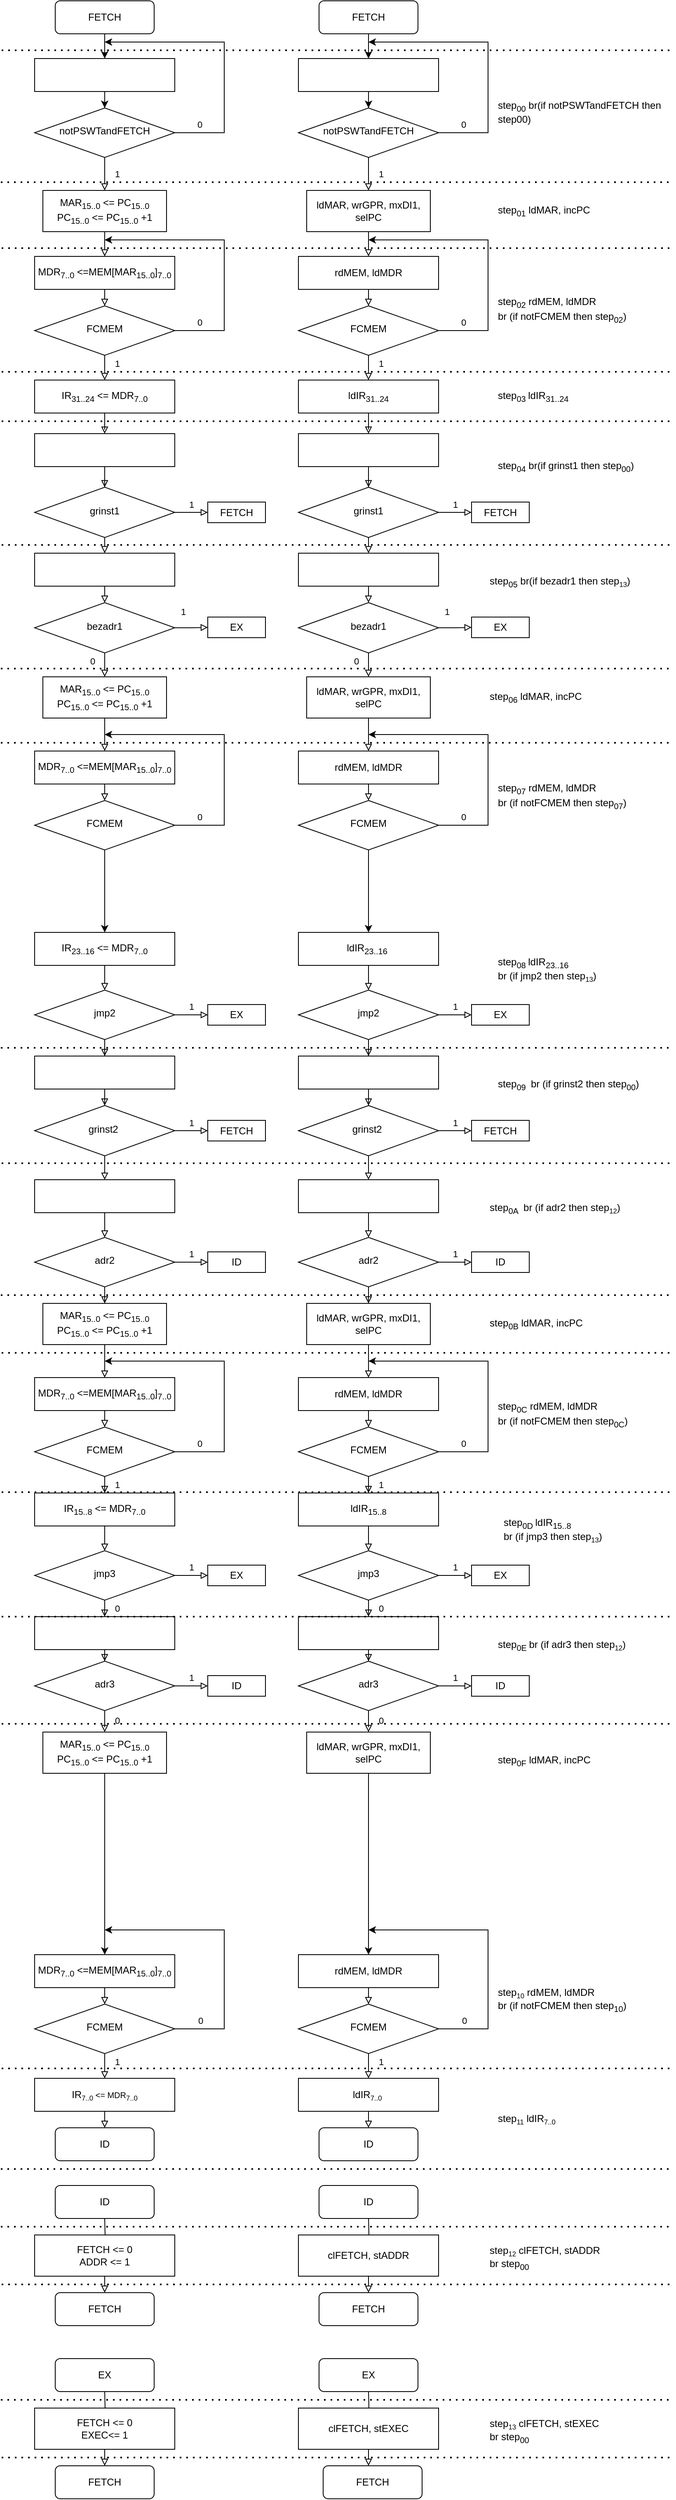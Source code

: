 <mxfile version="14.4.3" type="device"><diagram id="C5RBs43oDa-KdzZeNtuy" name="Page-1"><mxGraphModel dx="1038" dy="624" grid="1" gridSize="10" guides="1" tooltips="1" connect="1" arrows="1" fold="1" page="1" pageScale="1" pageWidth="827" pageHeight="1169" math="0" shadow="0"><root><mxCell id="WIyWlLk6GJQsqaUBKTNV-0"/><mxCell id="WIyWlLk6GJQsqaUBKTNV-1" parent="WIyWlLk6GJQsqaUBKTNV-0"/><mxCell id="74cn3e8CW4D-EyOdMk32-22" style="edgeStyle=orthogonalEdgeStyle;rounded=0;orthogonalLoop=1;jettySize=auto;html=1;entryX=0.5;entryY=0;entryDx=0;entryDy=0;" parent="WIyWlLk6GJQsqaUBKTNV-1" source="WIyWlLk6GJQsqaUBKTNV-3" target="74cn3e8CW4D-EyOdMk32-21" edge="1"><mxGeometry relative="1" as="geometry"/></mxCell><mxCell id="WIyWlLk6GJQsqaUBKTNV-3" value="FETCH" style="rounded=1;whiteSpace=wrap;html=1;fontSize=12;glass=0;strokeWidth=1;shadow=0;" parent="WIyWlLk6GJQsqaUBKTNV-1" vertex="1"><mxGeometry x="75" y="90" width="120" height="40" as="geometry"/></mxCell><mxCell id="WIyWlLk6GJQsqaUBKTNV-4" value="1" style="rounded=0;html=1;jettySize=auto;orthogonalLoop=1;fontSize=11;endArrow=block;endFill=0;strokeWidth=1;shadow=0;labelBackgroundColor=none;edgeStyle=orthogonalEdgeStyle;" parent="WIyWlLk6GJQsqaUBKTNV-1" source="WIyWlLk6GJQsqaUBKTNV-6" edge="1"><mxGeometry y="15" relative="1" as="geometry"><mxPoint as="offset"/><mxPoint x="135" y="320" as="targetPoint"/></mxGeometry></mxCell><mxCell id="74cn3e8CW4D-EyOdMk32-17" value="0" style="edgeStyle=orthogonalEdgeStyle;rounded=0;orthogonalLoop=1;jettySize=auto;html=1;" parent="WIyWlLk6GJQsqaUBKTNV-1" source="WIyWlLk6GJQsqaUBKTNV-6" edge="1"><mxGeometry x="-0.809" y="10" relative="1" as="geometry"><mxPoint x="135" y="140" as="targetPoint"/><Array as="points"><mxPoint x="280" y="250"/><mxPoint x="280" y="140"/></Array><mxPoint as="offset"/></mxGeometry></mxCell><mxCell id="WIyWlLk6GJQsqaUBKTNV-6" value="notPSWTandFETCH" style="rhombus;whiteSpace=wrap;html=1;shadow=0;fontFamily=Helvetica;fontSize=12;align=center;strokeWidth=1;spacing=6;spacingTop=-4;" parent="WIyWlLk6GJQsqaUBKTNV-1" vertex="1"><mxGeometry x="50" y="220" width="170" height="60" as="geometry"/></mxCell><mxCell id="74cn3e8CW4D-EyOdMk32-40" style="edgeStyle=orthogonalEdgeStyle;rounded=0;orthogonalLoop=1;jettySize=auto;html=1;entryX=0.5;entryY=0;entryDx=0;entryDy=0;endArrow=block;endFill=0;" parent="WIyWlLk6GJQsqaUBKTNV-1" source="74cn3e8CW4D-EyOdMk32-10" target="74cn3e8CW4D-EyOdMk32-13" edge="1"><mxGeometry relative="1" as="geometry"/></mxCell><mxCell id="74cn3e8CW4D-EyOdMk32-10" value="MAR&lt;sub&gt;15..0&lt;/sub&gt; &amp;lt;= PC&lt;sub&gt;15..0&lt;/sub&gt;&lt;br&gt;PC&lt;sub&gt;15..0&lt;/sub&gt; &amp;lt;= PC&lt;sub&gt;15..0&lt;/sub&gt; +1" style="rounded=0;whiteSpace=wrap;html=1;" parent="WIyWlLk6GJQsqaUBKTNV-1" vertex="1"><mxGeometry x="60" y="320" width="150" height="50" as="geometry"/></mxCell><mxCell id="74cn3e8CW4D-EyOdMk32-39" style="edgeStyle=orthogonalEdgeStyle;rounded=0;orthogonalLoop=1;jettySize=auto;html=1;exitX=0.5;exitY=1;exitDx=0;exitDy=0;entryX=0.5;entryY=0;entryDx=0;entryDy=0;endArrow=block;endFill=0;" parent="WIyWlLk6GJQsqaUBKTNV-1" source="74cn3e8CW4D-EyOdMk32-13" target="74cn3e8CW4D-EyOdMk32-18" edge="1"><mxGeometry relative="1" as="geometry"/></mxCell><mxCell id="74cn3e8CW4D-EyOdMk32-13" value="&lt;font style=&quot;font-size: 12px&quot;&gt;MDR&lt;sub&gt;7..0&lt;/sub&gt; &amp;lt;=&lt;font style=&quot;font-size: 12px&quot;&gt;MEM&lt;/font&gt;&lt;font style=&quot;font-size: 12px&quot;&gt;[&lt;/font&gt;&lt;font style=&quot;font-size: 12px&quot;&gt;MAR&lt;/font&gt;&lt;sub&gt;15..0&lt;/sub&gt;&lt;font style=&quot;font-size: 12px&quot;&gt;]&lt;/font&gt;&lt;sub&gt;7..0&lt;/sub&gt;&lt;/font&gt;" style="rounded=0;whiteSpace=wrap;html=1;" parent="WIyWlLk6GJQsqaUBKTNV-1" vertex="1"><mxGeometry x="50" y="400" width="170" height="40" as="geometry"/></mxCell><mxCell id="74cn3e8CW4D-EyOdMk32-20" value="0" style="edgeStyle=orthogonalEdgeStyle;rounded=0;orthogonalLoop=1;jettySize=auto;html=1;" parent="WIyWlLk6GJQsqaUBKTNV-1" source="74cn3e8CW4D-EyOdMk32-18" edge="1"><mxGeometry x="-0.809" y="10" relative="1" as="geometry"><mxPoint x="135" y="380" as="targetPoint"/><Array as="points"><mxPoint x="280" y="490"/><mxPoint x="280" y="380"/></Array><mxPoint as="offset"/></mxGeometry></mxCell><mxCell id="74cn3e8CW4D-EyOdMk32-49" value="1" style="edgeStyle=orthogonalEdgeStyle;rounded=0;orthogonalLoop=1;jettySize=auto;html=1;labelBackgroundColor=none;endArrow=block;endFill=0;" parent="WIyWlLk6GJQsqaUBKTNV-1" source="74cn3e8CW4D-EyOdMk32-18" target="74cn3e8CW4D-EyOdMk32-45" edge="1"><mxGeometry x="0.201" y="15" relative="1" as="geometry"><mxPoint as="offset"/></mxGeometry></mxCell><mxCell id="74cn3e8CW4D-EyOdMk32-18" value="FCMEM" style="rhombus;whiteSpace=wrap;html=1;shadow=0;fontFamily=Helvetica;fontSize=12;align=center;strokeWidth=1;spacing=6;spacingTop=-4;" parent="WIyWlLk6GJQsqaUBKTNV-1" vertex="1"><mxGeometry x="50" y="460" width="170" height="60" as="geometry"/></mxCell><mxCell id="74cn3e8CW4D-EyOdMk32-23" style="edgeStyle=orthogonalEdgeStyle;rounded=0;orthogonalLoop=1;jettySize=auto;html=1;" parent="WIyWlLk6GJQsqaUBKTNV-1" source="74cn3e8CW4D-EyOdMk32-21" target="WIyWlLk6GJQsqaUBKTNV-6" edge="1"><mxGeometry relative="1" as="geometry"/></mxCell><mxCell id="74cn3e8CW4D-EyOdMk32-21" value="" style="rounded=0;whiteSpace=wrap;html=1;" parent="WIyWlLk6GJQsqaUBKTNV-1" vertex="1"><mxGeometry x="50" y="160" width="170" height="40" as="geometry"/></mxCell><mxCell id="74cn3e8CW4D-EyOdMk32-51" style="edgeStyle=orthogonalEdgeStyle;rounded=0;orthogonalLoop=1;jettySize=auto;html=1;labelBackgroundColor=none;endArrow=block;endFill=0;" parent="WIyWlLk6GJQsqaUBKTNV-1" source="74cn3e8CW4D-EyOdMk32-45" target="74cn3e8CW4D-EyOdMk32-50" edge="1"><mxGeometry relative="1" as="geometry"/></mxCell><mxCell id="74cn3e8CW4D-EyOdMk32-45" value="&lt;font style=&quot;font-size: 12px&quot;&gt;IR&lt;sub&gt;31..24&lt;/sub&gt; &amp;lt;= MDR&lt;sub&gt;7..0&lt;/sub&gt;&lt;/font&gt;" style="rounded=0;whiteSpace=wrap;html=1;" parent="WIyWlLk6GJQsqaUBKTNV-1" vertex="1"><mxGeometry x="50" y="550" width="170" height="40" as="geometry"/></mxCell><mxCell id="74cn3e8CW4D-EyOdMk32-134" value="" style="edgeStyle=orthogonalEdgeStyle;rounded=0;orthogonalLoop=1;jettySize=auto;html=1;labelBackgroundColor=none;endArrow=block;endFill=0;" parent="WIyWlLk6GJQsqaUBKTNV-1" source="74cn3e8CW4D-EyOdMk32-50" target="74cn3e8CW4D-EyOdMk32-131" edge="1"><mxGeometry relative="1" as="geometry"/></mxCell><mxCell id="74cn3e8CW4D-EyOdMk32-136" style="edgeStyle=orthogonalEdgeStyle;rounded=0;orthogonalLoop=1;jettySize=auto;html=1;labelBackgroundColor=none;endArrow=block;endFill=0;" parent="WIyWlLk6GJQsqaUBKTNV-1" source="74cn3e8CW4D-EyOdMk32-50" target="74cn3e8CW4D-EyOdMk32-135" edge="1"><mxGeometry relative="1" as="geometry"/></mxCell><mxCell id="74cn3e8CW4D-EyOdMk32-50" value="" style="rounded=0;whiteSpace=wrap;html=1;" parent="WIyWlLk6GJQsqaUBKTNV-1" vertex="1"><mxGeometry x="50" y="615" width="170" height="40" as="geometry"/></mxCell><mxCell id="74cn3e8CW4D-EyOdMk32-55" value="1" style="edgeStyle=orthogonalEdgeStyle;rounded=0;orthogonalLoop=1;jettySize=auto;html=1;exitX=1;exitY=0.5;exitDx=0;exitDy=0;labelBackgroundColor=none;endArrow=block;endFill=0;entryX=0;entryY=0.5;entryDx=0;entryDy=0;" parent="WIyWlLk6GJQsqaUBKTNV-1" source="74cn3e8CW4D-EyOdMk32-52" target="74cn3e8CW4D-EyOdMk32-54" edge="1"><mxGeometry x="-0.506" y="21" relative="1" as="geometry"><mxPoint x="230" y="849.857" as="targetPoint"/><mxPoint y="1" as="offset"/></mxGeometry></mxCell><mxCell id="74cn3e8CW4D-EyOdMk32-61" value="0" style="edgeStyle=orthogonalEdgeStyle;rounded=0;orthogonalLoop=1;jettySize=auto;html=1;labelBackgroundColor=none;endArrow=block;endFill=0;" parent="WIyWlLk6GJQsqaUBKTNV-1" source="74cn3e8CW4D-EyOdMk32-52" target="74cn3e8CW4D-EyOdMk32-60" edge="1"><mxGeometry x="0.2" y="15" relative="1" as="geometry"><mxPoint as="offset"/></mxGeometry></mxCell><mxCell id="74cn3e8CW4D-EyOdMk32-52" value="bezadr1" style="rhombus;whiteSpace=wrap;html=1;shadow=0;fontFamily=Helvetica;fontSize=12;align=center;strokeWidth=1;spacing=6;spacingTop=-4;" parent="WIyWlLk6GJQsqaUBKTNV-1" vertex="1"><mxGeometry x="50" y="820" width="170" height="61" as="geometry"/></mxCell><mxCell id="74cn3e8CW4D-EyOdMk32-54" value="EX" style="rounded=0;whiteSpace=wrap;html=1;" parent="WIyWlLk6GJQsqaUBKTNV-1" vertex="1"><mxGeometry x="260" y="837.5" width="70" height="25" as="geometry"/></mxCell><mxCell id="74cn3e8CW4D-EyOdMk32-66" value="" style="edgeStyle=orthogonalEdgeStyle;rounded=0;orthogonalLoop=1;jettySize=auto;html=1;labelBackgroundColor=none;endArrow=block;endFill=0;" parent="WIyWlLk6GJQsqaUBKTNV-1" source="74cn3e8CW4D-EyOdMk32-60" target="74cn3e8CW4D-EyOdMk32-63" edge="1"><mxGeometry relative="1" as="geometry"/></mxCell><mxCell id="74cn3e8CW4D-EyOdMk32-60" value="MAR&lt;sub&gt;15..0&lt;/sub&gt; &amp;lt;= PC&lt;sub&gt;15..0&lt;/sub&gt;&lt;br&gt;PC&lt;sub&gt;15..0&lt;/sub&gt; &amp;lt;= PC&lt;sub&gt;15..0&lt;/sub&gt; +1" style="rounded=0;whiteSpace=wrap;html=1;" parent="WIyWlLk6GJQsqaUBKTNV-1" vertex="1"><mxGeometry x="60" y="910" width="150" height="50" as="geometry"/></mxCell><mxCell id="74cn3e8CW4D-EyOdMk32-62" style="edgeStyle=orthogonalEdgeStyle;rounded=0;orthogonalLoop=1;jettySize=auto;html=1;exitX=0.5;exitY=1;exitDx=0;exitDy=0;entryX=0.5;entryY=0;entryDx=0;entryDy=0;endArrow=block;endFill=0;" parent="WIyWlLk6GJQsqaUBKTNV-1" source="74cn3e8CW4D-EyOdMk32-63" target="74cn3e8CW4D-EyOdMk32-65" edge="1"><mxGeometry relative="1" as="geometry"/></mxCell><mxCell id="74cn3e8CW4D-EyOdMk32-63" value="&lt;font style=&quot;font-size: 12px&quot;&gt;MDR&lt;sub&gt;7..0&lt;/sub&gt; &amp;lt;=&lt;font style=&quot;font-size: 12px&quot;&gt;MEM&lt;/font&gt;&lt;font style=&quot;font-size: 12px&quot;&gt;[&lt;/font&gt;&lt;font style=&quot;font-size: 12px&quot;&gt;MAR&lt;/font&gt;&lt;sub&gt;15..0&lt;/sub&gt;&lt;font style=&quot;font-size: 12px&quot;&gt;]&lt;/font&gt;&lt;sub&gt;7..0&lt;/sub&gt;&lt;/font&gt;" style="rounded=0;whiteSpace=wrap;html=1;" parent="WIyWlLk6GJQsqaUBKTNV-1" vertex="1"><mxGeometry x="50" y="1000" width="170" height="40" as="geometry"/></mxCell><mxCell id="74cn3e8CW4D-EyOdMk32-64" value="0" style="edgeStyle=orthogonalEdgeStyle;rounded=0;orthogonalLoop=1;jettySize=auto;html=1;" parent="WIyWlLk6GJQsqaUBKTNV-1" source="74cn3e8CW4D-EyOdMk32-65" edge="1"><mxGeometry x="-0.809" y="10" relative="1" as="geometry"><mxPoint x="135" y="980" as="targetPoint"/><Array as="points"><mxPoint x="280" y="1090"/><mxPoint x="280" y="980"/></Array><mxPoint as="offset"/></mxGeometry></mxCell><mxCell id="5TIg05Fd3Hz7O9wAKK9e-1" value="" style="edgeStyle=orthogonalEdgeStyle;rounded=0;orthogonalLoop=1;jettySize=auto;html=1;" edge="1" parent="WIyWlLk6GJQsqaUBKTNV-1" source="74cn3e8CW4D-EyOdMk32-65" target="74cn3e8CW4D-EyOdMk32-67"><mxGeometry relative="1" as="geometry"/></mxCell><mxCell id="74cn3e8CW4D-EyOdMk32-65" value="FCMEM" style="rhombus;whiteSpace=wrap;html=1;shadow=0;fontFamily=Helvetica;fontSize=12;align=center;strokeWidth=1;spacing=6;spacingTop=-4;" parent="WIyWlLk6GJQsqaUBKTNV-1" vertex="1"><mxGeometry x="50" y="1060" width="170" height="60" as="geometry"/></mxCell><mxCell id="74cn3e8CW4D-EyOdMk32-72" value="" style="edgeStyle=orthogonalEdgeStyle;rounded=0;orthogonalLoop=1;jettySize=auto;html=1;labelBackgroundColor=none;endArrow=block;endFill=0;" parent="WIyWlLk6GJQsqaUBKTNV-1" source="74cn3e8CW4D-EyOdMk32-67" target="74cn3e8CW4D-EyOdMk32-70" edge="1"><mxGeometry relative="1" as="geometry"/></mxCell><mxCell id="74cn3e8CW4D-EyOdMk32-67" value="&lt;font style=&quot;font-size: 12px&quot;&gt;IR&lt;sub&gt;23..16&lt;/sub&gt; &amp;lt;= MDR&lt;sub&gt;7..0&lt;/sub&gt;&lt;/font&gt;" style="rounded=0;whiteSpace=wrap;html=1;" parent="WIyWlLk6GJQsqaUBKTNV-1" vertex="1"><mxGeometry x="50" y="1220" width="170" height="40" as="geometry"/></mxCell><mxCell id="74cn3e8CW4D-EyOdMk32-69" value="1" style="edgeStyle=orthogonalEdgeStyle;rounded=0;orthogonalLoop=1;jettySize=auto;html=1;exitX=1;exitY=0.5;exitDx=0;exitDy=0;labelBackgroundColor=none;endArrow=block;endFill=0;entryX=0;entryY=0.5;entryDx=0;entryDy=0;" parent="WIyWlLk6GJQsqaUBKTNV-1" source="74cn3e8CW4D-EyOdMk32-70" target="74cn3e8CW4D-EyOdMk32-71" edge="1"><mxGeometry y="10" relative="1" as="geometry"><mxPoint x="230" y="1319.857" as="targetPoint"/><mxPoint as="offset"/></mxGeometry></mxCell><mxCell id="74cn3e8CW4D-EyOdMk32-142" value="" style="edgeStyle=orthogonalEdgeStyle;rounded=0;orthogonalLoop=1;jettySize=auto;html=1;labelBackgroundColor=none;endArrow=block;endFill=0;" parent="WIyWlLk6GJQsqaUBKTNV-1" source="74cn3e8CW4D-EyOdMk32-70" target="74cn3e8CW4D-EyOdMk32-141" edge="1"><mxGeometry relative="1" as="geometry"/></mxCell><mxCell id="74cn3e8CW4D-EyOdMk32-70" value="jmp2" style="rhombus;whiteSpace=wrap;html=1;shadow=0;fontFamily=Helvetica;fontSize=12;align=center;strokeWidth=1;spacing=6;spacingTop=-4;" parent="WIyWlLk6GJQsqaUBKTNV-1" vertex="1"><mxGeometry x="50" y="1290" width="170" height="60" as="geometry"/></mxCell><mxCell id="74cn3e8CW4D-EyOdMk32-71" value="EX" style="rounded=0;whiteSpace=wrap;html=1;" parent="WIyWlLk6GJQsqaUBKTNV-1" vertex="1"><mxGeometry x="260" y="1307.5" width="70" height="25" as="geometry"/></mxCell><mxCell id="74cn3e8CW4D-EyOdMk32-82" value="" style="edgeStyle=orthogonalEdgeStyle;rounded=0;orthogonalLoop=1;jettySize=auto;html=1;labelBackgroundColor=none;endArrow=block;endFill=0;" parent="WIyWlLk6GJQsqaUBKTNV-1" source="74cn3e8CW4D-EyOdMk32-73" target="74cn3e8CW4D-EyOdMk32-80" edge="1"><mxGeometry relative="1" as="geometry"/></mxCell><mxCell id="74cn3e8CW4D-EyOdMk32-73" value="" style="rounded=0;whiteSpace=wrap;html=1;" parent="WIyWlLk6GJQsqaUBKTNV-1" vertex="1"><mxGeometry x="50" y="1520" width="170" height="40" as="geometry"/></mxCell><mxCell id="74cn3e8CW4D-EyOdMk32-79" value="1" style="edgeStyle=orthogonalEdgeStyle;rounded=0;orthogonalLoop=1;jettySize=auto;html=1;exitX=1;exitY=0.5;exitDx=0;exitDy=0;labelBackgroundColor=none;endArrow=block;endFill=0;entryX=0;entryY=0.5;entryDx=0;entryDy=0;" parent="WIyWlLk6GJQsqaUBKTNV-1" source="74cn3e8CW4D-EyOdMk32-80" target="74cn3e8CW4D-EyOdMk32-81" edge="1"><mxGeometry y="10" relative="1" as="geometry"><mxPoint x="230" y="1619.857" as="targetPoint"/><mxPoint as="offset"/></mxGeometry></mxCell><mxCell id="74cn3e8CW4D-EyOdMk32-89" value="" style="edgeStyle=orthogonalEdgeStyle;rounded=0;orthogonalLoop=1;jettySize=auto;html=1;labelBackgroundColor=none;endArrow=block;endFill=0;" parent="WIyWlLk6GJQsqaUBKTNV-1" source="74cn3e8CW4D-EyOdMk32-80" target="74cn3e8CW4D-EyOdMk32-84" edge="1"><mxGeometry relative="1" as="geometry"/></mxCell><mxCell id="74cn3e8CW4D-EyOdMk32-80" value="adr2" style="rhombus;whiteSpace=wrap;html=1;shadow=0;fontFamily=Helvetica;fontSize=12;align=center;strokeWidth=1;spacing=6;spacingTop=-4;" parent="WIyWlLk6GJQsqaUBKTNV-1" vertex="1"><mxGeometry x="50" y="1590" width="170" height="60" as="geometry"/></mxCell><mxCell id="74cn3e8CW4D-EyOdMk32-81" value="ID" style="rounded=0;whiteSpace=wrap;html=1;" parent="WIyWlLk6GJQsqaUBKTNV-1" vertex="1"><mxGeometry x="260" y="1607.5" width="70" height="25" as="geometry"/></mxCell><mxCell id="74cn3e8CW4D-EyOdMk32-83" value="" style="edgeStyle=orthogonalEdgeStyle;rounded=0;orthogonalLoop=1;jettySize=auto;html=1;labelBackgroundColor=none;endArrow=block;endFill=0;" parent="WIyWlLk6GJQsqaUBKTNV-1" source="74cn3e8CW4D-EyOdMk32-84" target="74cn3e8CW4D-EyOdMk32-86" edge="1"><mxGeometry relative="1" as="geometry"/></mxCell><mxCell id="74cn3e8CW4D-EyOdMk32-84" value="MAR&lt;sub&gt;15..0&lt;/sub&gt; &amp;lt;= PC&lt;sub&gt;15..0&lt;/sub&gt;&lt;br&gt;PC&lt;sub&gt;15..0&lt;/sub&gt; &amp;lt;= PC&lt;sub&gt;15..0&lt;/sub&gt; +1" style="rounded=0;whiteSpace=wrap;html=1;" parent="WIyWlLk6GJQsqaUBKTNV-1" vertex="1"><mxGeometry x="60" y="1670" width="150" height="50" as="geometry"/></mxCell><mxCell id="74cn3e8CW4D-EyOdMk32-85" style="edgeStyle=orthogonalEdgeStyle;rounded=0;orthogonalLoop=1;jettySize=auto;html=1;exitX=0.5;exitY=1;exitDx=0;exitDy=0;entryX=0.5;entryY=0;entryDx=0;entryDy=0;endArrow=block;endFill=0;" parent="WIyWlLk6GJQsqaUBKTNV-1" source="74cn3e8CW4D-EyOdMk32-86" target="74cn3e8CW4D-EyOdMk32-88" edge="1"><mxGeometry relative="1" as="geometry"/></mxCell><mxCell id="74cn3e8CW4D-EyOdMk32-86" value="&lt;font style=&quot;font-size: 12px&quot;&gt;MDR&lt;sub&gt;7..0&lt;/sub&gt; &amp;lt;=&lt;font style=&quot;font-size: 12px&quot;&gt;MEM&lt;/font&gt;&lt;font style=&quot;font-size: 12px&quot;&gt;[&lt;/font&gt;&lt;font style=&quot;font-size: 12px&quot;&gt;MAR&lt;/font&gt;&lt;sub&gt;15..0&lt;/sub&gt;&lt;font style=&quot;font-size: 12px&quot;&gt;]&lt;/font&gt;&lt;sub&gt;7..0&lt;/sub&gt;&lt;/font&gt;" style="rounded=0;whiteSpace=wrap;html=1;" parent="WIyWlLk6GJQsqaUBKTNV-1" vertex="1"><mxGeometry x="50" y="1760" width="170" height="40" as="geometry"/></mxCell><mxCell id="74cn3e8CW4D-EyOdMk32-87" value="0" style="edgeStyle=orthogonalEdgeStyle;rounded=0;orthogonalLoop=1;jettySize=auto;html=1;" parent="WIyWlLk6GJQsqaUBKTNV-1" source="74cn3e8CW4D-EyOdMk32-88" edge="1"><mxGeometry x="-0.809" y="10" relative="1" as="geometry"><mxPoint x="135" y="1740" as="targetPoint"/><Array as="points"><mxPoint x="280" y="1850"/><mxPoint x="280" y="1740"/></Array><mxPoint as="offset"/></mxGeometry></mxCell><mxCell id="74cn3e8CW4D-EyOdMk32-92" value="1" style="edgeStyle=orthogonalEdgeStyle;rounded=0;orthogonalLoop=1;jettySize=auto;html=1;entryX=0.5;entryY=0;entryDx=0;entryDy=0;labelBackgroundColor=none;endArrow=block;endFill=0;" parent="WIyWlLk6GJQsqaUBKTNV-1" source="74cn3e8CW4D-EyOdMk32-88" target="74cn3e8CW4D-EyOdMk32-90" edge="1"><mxGeometry x="0.667" y="15" relative="1" as="geometry"><mxPoint as="offset"/></mxGeometry></mxCell><mxCell id="74cn3e8CW4D-EyOdMk32-88" value="FCMEM" style="rhombus;whiteSpace=wrap;html=1;shadow=0;fontFamily=Helvetica;fontSize=12;align=center;strokeWidth=1;spacing=6;spacingTop=-4;" parent="WIyWlLk6GJQsqaUBKTNV-1" vertex="1"><mxGeometry x="50" y="1820" width="170" height="60" as="geometry"/></mxCell><mxCell id="74cn3e8CW4D-EyOdMk32-96" value="" style="edgeStyle=orthogonalEdgeStyle;rounded=0;orthogonalLoop=1;jettySize=auto;html=1;labelBackgroundColor=none;endArrow=block;endFill=0;" parent="WIyWlLk6GJQsqaUBKTNV-1" source="74cn3e8CW4D-EyOdMk32-90" target="74cn3e8CW4D-EyOdMk32-94" edge="1"><mxGeometry relative="1" as="geometry"/></mxCell><mxCell id="74cn3e8CW4D-EyOdMk32-90" value="&lt;font style=&quot;font-size: 12px&quot;&gt;IR&lt;sub&gt;15..8&lt;/sub&gt; &amp;lt;= MDR&lt;sub&gt;7..0&lt;/sub&gt;&lt;/font&gt;" style="rounded=0;whiteSpace=wrap;html=1;" parent="WIyWlLk6GJQsqaUBKTNV-1" vertex="1"><mxGeometry x="50" y="1900" width="170" height="40" as="geometry"/></mxCell><mxCell id="74cn3e8CW4D-EyOdMk32-93" value="1" style="edgeStyle=orthogonalEdgeStyle;rounded=0;orthogonalLoop=1;jettySize=auto;html=1;exitX=1;exitY=0.5;exitDx=0;exitDy=0;labelBackgroundColor=none;endArrow=block;endFill=0;entryX=0;entryY=0.5;entryDx=0;entryDy=0;" parent="WIyWlLk6GJQsqaUBKTNV-1" source="74cn3e8CW4D-EyOdMk32-94" target="74cn3e8CW4D-EyOdMk32-95" edge="1"><mxGeometry y="10" relative="1" as="geometry"><mxPoint x="230" y="1999.857" as="targetPoint"/><mxPoint as="offset"/></mxGeometry></mxCell><mxCell id="74cn3e8CW4D-EyOdMk32-98" value="0" style="edgeStyle=orthogonalEdgeStyle;rounded=0;orthogonalLoop=1;jettySize=auto;html=1;entryX=0.5;entryY=0;entryDx=0;entryDy=0;labelBackgroundColor=none;endArrow=block;endFill=0;" parent="WIyWlLk6GJQsqaUBKTNV-1" source="74cn3e8CW4D-EyOdMk32-94" target="74cn3e8CW4D-EyOdMk32-97" edge="1"><mxGeometry x="0.0" y="-15" relative="1" as="geometry"><mxPoint as="offset"/></mxGeometry></mxCell><mxCell id="74cn3e8CW4D-EyOdMk32-94" value="jmp3" style="rhombus;whiteSpace=wrap;html=1;shadow=0;fontFamily=Helvetica;fontSize=12;align=center;strokeWidth=1;spacing=6;spacingTop=-4;" parent="WIyWlLk6GJQsqaUBKTNV-1" vertex="1"><mxGeometry x="50" y="1970" width="170" height="60" as="geometry"/></mxCell><mxCell id="74cn3e8CW4D-EyOdMk32-95" value="EX" style="rounded=0;whiteSpace=wrap;html=1;" parent="WIyWlLk6GJQsqaUBKTNV-1" vertex="1"><mxGeometry x="260" y="1987.5" width="70" height="25" as="geometry"/></mxCell><mxCell id="74cn3e8CW4D-EyOdMk32-102" value="" style="edgeStyle=orthogonalEdgeStyle;rounded=0;orthogonalLoop=1;jettySize=auto;html=1;labelBackgroundColor=none;endArrow=block;endFill=0;" parent="WIyWlLk6GJQsqaUBKTNV-1" source="74cn3e8CW4D-EyOdMk32-97" target="74cn3e8CW4D-EyOdMk32-100" edge="1"><mxGeometry relative="1" as="geometry"/></mxCell><mxCell id="74cn3e8CW4D-EyOdMk32-97" value="" style="rounded=0;whiteSpace=wrap;html=1;" parent="WIyWlLk6GJQsqaUBKTNV-1" vertex="1"><mxGeometry x="50" y="2050" width="170" height="40" as="geometry"/></mxCell><mxCell id="74cn3e8CW4D-EyOdMk32-99" value="1" style="edgeStyle=orthogonalEdgeStyle;rounded=0;orthogonalLoop=1;jettySize=auto;html=1;exitX=1;exitY=0.5;exitDx=0;exitDy=0;labelBackgroundColor=none;endArrow=block;endFill=0;entryX=0;entryY=0.5;entryDx=0;entryDy=0;" parent="WIyWlLk6GJQsqaUBKTNV-1" source="74cn3e8CW4D-EyOdMk32-100" target="74cn3e8CW4D-EyOdMk32-101" edge="1"><mxGeometry y="10" relative="1" as="geometry"><mxPoint x="230" y="2133.857" as="targetPoint"/><mxPoint as="offset"/></mxGeometry></mxCell><mxCell id="74cn3e8CW4D-EyOdMk32-109" value="0" style="edgeStyle=orthogonalEdgeStyle;rounded=0;orthogonalLoop=1;jettySize=auto;html=1;entryX=0.5;entryY=0;entryDx=0;entryDy=0;labelBackgroundColor=none;endArrow=block;endFill=0;" parent="WIyWlLk6GJQsqaUBKTNV-1" source="74cn3e8CW4D-EyOdMk32-100" target="74cn3e8CW4D-EyOdMk32-104" edge="1"><mxGeometry x="0.063" y="-15" relative="1" as="geometry"><mxPoint as="offset"/></mxGeometry></mxCell><mxCell id="74cn3e8CW4D-EyOdMk32-100" value="adr3" style="rhombus;whiteSpace=wrap;html=1;shadow=0;fontFamily=Helvetica;fontSize=12;align=center;strokeWidth=1;spacing=6;spacingTop=-4;" parent="WIyWlLk6GJQsqaUBKTNV-1" vertex="1"><mxGeometry x="50" y="2104" width="170" height="60" as="geometry"/></mxCell><mxCell id="74cn3e8CW4D-EyOdMk32-101" value="ID" style="rounded=0;whiteSpace=wrap;html=1;" parent="WIyWlLk6GJQsqaUBKTNV-1" vertex="1"><mxGeometry x="260" y="2121.5" width="70" height="25" as="geometry"/></mxCell><mxCell id="5TIg05Fd3Hz7O9wAKK9e-3" style="edgeStyle=orthogonalEdgeStyle;rounded=0;orthogonalLoop=1;jettySize=auto;html=1;exitX=0.5;exitY=1;exitDx=0;exitDy=0;entryX=0.5;entryY=0;entryDx=0;entryDy=0;" edge="1" parent="WIyWlLk6GJQsqaUBKTNV-1" source="74cn3e8CW4D-EyOdMk32-104" target="74cn3e8CW4D-EyOdMk32-106"><mxGeometry relative="1" as="geometry"/></mxCell><mxCell id="74cn3e8CW4D-EyOdMk32-104" value="MAR&lt;sub&gt;15..0&lt;/sub&gt; &amp;lt;= PC&lt;sub&gt;15..0&lt;/sub&gt;&lt;br&gt;PC&lt;sub&gt;15..0&lt;/sub&gt; &amp;lt;= PC&lt;sub&gt;15..0&lt;/sub&gt; +1" style="rounded=0;whiteSpace=wrap;html=1;" parent="WIyWlLk6GJQsqaUBKTNV-1" vertex="1"><mxGeometry x="60" y="2190" width="150" height="50" as="geometry"/></mxCell><mxCell id="74cn3e8CW4D-EyOdMk32-105" style="edgeStyle=orthogonalEdgeStyle;rounded=0;orthogonalLoop=1;jettySize=auto;html=1;exitX=0.5;exitY=1;exitDx=0;exitDy=0;entryX=0.5;entryY=0;entryDx=0;entryDy=0;endArrow=block;endFill=0;" parent="WIyWlLk6GJQsqaUBKTNV-1" source="74cn3e8CW4D-EyOdMk32-106" target="74cn3e8CW4D-EyOdMk32-108" edge="1"><mxGeometry relative="1" as="geometry"/></mxCell><mxCell id="74cn3e8CW4D-EyOdMk32-106" value="&lt;font style=&quot;font-size: 12px&quot;&gt;MDR&lt;sub&gt;7..0&lt;/sub&gt; &amp;lt;=&lt;font style=&quot;font-size: 12px&quot;&gt;MEM&lt;/font&gt;&lt;font style=&quot;font-size: 12px&quot;&gt;[&lt;/font&gt;&lt;font style=&quot;font-size: 12px&quot;&gt;MAR&lt;/font&gt;&lt;sub&gt;15..0&lt;/sub&gt;&lt;font style=&quot;font-size: 12px&quot;&gt;]&lt;/font&gt;&lt;sub&gt;7..0&lt;/sub&gt;&lt;/font&gt;" style="rounded=0;whiteSpace=wrap;html=1;" parent="WIyWlLk6GJQsqaUBKTNV-1" vertex="1"><mxGeometry x="50" y="2460" width="170" height="40" as="geometry"/></mxCell><mxCell id="74cn3e8CW4D-EyOdMk32-107" value="0" style="edgeStyle=orthogonalEdgeStyle;rounded=0;orthogonalLoop=1;jettySize=auto;html=1;" parent="WIyWlLk6GJQsqaUBKTNV-1" source="74cn3e8CW4D-EyOdMk32-108" edge="1"><mxGeometry x="-0.809" y="10" relative="1" as="geometry"><mxPoint x="135" y="2430" as="targetPoint"/><Array as="points"><mxPoint x="280" y="2550"/><mxPoint x="280" y="2430"/></Array><mxPoint as="offset"/></mxGeometry></mxCell><mxCell id="74cn3e8CW4D-EyOdMk32-111" value="1" style="edgeStyle=orthogonalEdgeStyle;rounded=0;orthogonalLoop=1;jettySize=auto;html=1;entryX=0.5;entryY=0;entryDx=0;entryDy=0;labelBackgroundColor=none;endArrow=block;endFill=0;" parent="WIyWlLk6GJQsqaUBKTNV-1" source="74cn3e8CW4D-EyOdMk32-108" target="74cn3e8CW4D-EyOdMk32-110" edge="1"><mxGeometry x="0.2" y="15" relative="1" as="geometry"><mxPoint as="offset"/></mxGeometry></mxCell><mxCell id="74cn3e8CW4D-EyOdMk32-108" value="FCMEM" style="rhombus;whiteSpace=wrap;html=1;shadow=0;fontFamily=Helvetica;fontSize=12;align=center;strokeWidth=1;spacing=6;spacingTop=-4;" parent="WIyWlLk6GJQsqaUBKTNV-1" vertex="1"><mxGeometry x="50" y="2520" width="170" height="60" as="geometry"/></mxCell><mxCell id="74cn3e8CW4D-EyOdMk32-117" style="edgeStyle=orthogonalEdgeStyle;rounded=0;orthogonalLoop=1;jettySize=auto;html=1;labelBackgroundColor=none;endArrow=block;endFill=0;" parent="WIyWlLk6GJQsqaUBKTNV-1" source="74cn3e8CW4D-EyOdMk32-110" edge="1"><mxGeometry relative="1" as="geometry"><mxPoint x="135" y="2670" as="targetPoint"/></mxGeometry></mxCell><mxCell id="74cn3e8CW4D-EyOdMk32-110" value="IR&lt;span style=&quot;font-size: 10px&quot;&gt;&lt;sub&gt;7..0&lt;/sub&gt;&amp;nbsp;&amp;lt;= MDR&lt;sub&gt;7..0&lt;/sub&gt;&lt;/span&gt;" style="rounded=0;whiteSpace=wrap;html=1;" parent="WIyWlLk6GJQsqaUBKTNV-1" vertex="1"><mxGeometry x="50" y="2610" width="170" height="40" as="geometry"/></mxCell><mxCell id="74cn3e8CW4D-EyOdMk32-122" style="edgeStyle=orthogonalEdgeStyle;rounded=0;orthogonalLoop=1;jettySize=auto;html=1;labelBackgroundColor=none;endArrow=block;endFill=0;" parent="WIyWlLk6GJQsqaUBKTNV-1" target="74cn3e8CW4D-EyOdMk32-121" edge="1"><mxGeometry relative="1" as="geometry"><mxPoint x="135" y="2780" as="sourcePoint"/></mxGeometry></mxCell><mxCell id="74cn3e8CW4D-EyOdMk32-124" style="edgeStyle=orthogonalEdgeStyle;rounded=0;orthogonalLoop=1;jettySize=auto;html=1;labelBackgroundColor=none;endArrow=block;endFill=0;" parent="WIyWlLk6GJQsqaUBKTNV-1" source="74cn3e8CW4D-EyOdMk32-121" edge="1"><mxGeometry relative="1" as="geometry"><mxPoint x="135" y="2870" as="targetPoint"/></mxGeometry></mxCell><mxCell id="74cn3e8CW4D-EyOdMk32-121" value="FETCH &amp;lt;= 0&lt;br&gt;ADDR &amp;lt;= 1" style="rounded=0;whiteSpace=wrap;html=1;" parent="WIyWlLk6GJQsqaUBKTNV-1" vertex="1"><mxGeometry x="50" y="2800" width="170" height="50" as="geometry"/></mxCell><mxCell id="74cn3e8CW4D-EyOdMk32-125" style="edgeStyle=orthogonalEdgeStyle;rounded=0;orthogonalLoop=1;jettySize=auto;html=1;labelBackgroundColor=none;endArrow=block;endFill=0;" parent="WIyWlLk6GJQsqaUBKTNV-1" target="74cn3e8CW4D-EyOdMk32-128" edge="1"><mxGeometry relative="1" as="geometry"><mxPoint x="135" y="2990" as="sourcePoint"/></mxGeometry></mxCell><mxCell id="74cn3e8CW4D-EyOdMk32-127" style="edgeStyle=orthogonalEdgeStyle;rounded=0;orthogonalLoop=1;jettySize=auto;html=1;labelBackgroundColor=none;endArrow=block;endFill=0;" parent="WIyWlLk6GJQsqaUBKTNV-1" source="74cn3e8CW4D-EyOdMk32-128" edge="1"><mxGeometry relative="1" as="geometry"><mxPoint x="135" y="3080" as="targetPoint"/></mxGeometry></mxCell><mxCell id="74cn3e8CW4D-EyOdMk32-128" value="FETCH &amp;lt;= 0&lt;br&gt;EXEC&amp;lt;= 1" style="rounded=0;whiteSpace=wrap;html=1;" parent="WIyWlLk6GJQsqaUBKTNV-1" vertex="1"><mxGeometry x="50" y="3010" width="170" height="50" as="geometry"/></mxCell><mxCell id="74cn3e8CW4D-EyOdMk32-130" value="1" style="edgeStyle=orthogonalEdgeStyle;rounded=0;orthogonalLoop=1;jettySize=auto;html=1;exitX=1;exitY=0.5;exitDx=0;exitDy=0;labelBackgroundColor=none;endArrow=block;endFill=0;entryX=0;entryY=0.5;entryDx=0;entryDy=0;" parent="WIyWlLk6GJQsqaUBKTNV-1" source="74cn3e8CW4D-EyOdMk32-131" target="74cn3e8CW4D-EyOdMk32-132" edge="1"><mxGeometry y="10" relative="1" as="geometry"><mxPoint x="230" y="710.357" as="targetPoint"/><mxPoint as="offset"/></mxGeometry></mxCell><mxCell id="74cn3e8CW4D-EyOdMk32-131" value="grinst1" style="rhombus;whiteSpace=wrap;html=1;shadow=0;fontFamily=Helvetica;fontSize=12;align=center;strokeWidth=1;spacing=6;spacingTop=-4;" parent="WIyWlLk6GJQsqaUBKTNV-1" vertex="1"><mxGeometry x="50" y="680" width="170" height="61" as="geometry"/></mxCell><mxCell id="74cn3e8CW4D-EyOdMk32-132" value="FETCH" style="rounded=0;whiteSpace=wrap;html=1;" parent="WIyWlLk6GJQsqaUBKTNV-1" vertex="1"><mxGeometry x="260" y="698" width="70" height="25" as="geometry"/></mxCell><mxCell id="74cn3e8CW4D-EyOdMk32-137" style="edgeStyle=orthogonalEdgeStyle;rounded=0;orthogonalLoop=1;jettySize=auto;html=1;exitX=0.5;exitY=1;exitDx=0;exitDy=0;entryX=0.5;entryY=0;entryDx=0;entryDy=0;labelBackgroundColor=none;endArrow=block;endFill=0;" parent="WIyWlLk6GJQsqaUBKTNV-1" source="74cn3e8CW4D-EyOdMk32-135" target="74cn3e8CW4D-EyOdMk32-52" edge="1"><mxGeometry relative="1" as="geometry"/></mxCell><mxCell id="74cn3e8CW4D-EyOdMk32-135" value="" style="rounded=0;whiteSpace=wrap;html=1;" parent="WIyWlLk6GJQsqaUBKTNV-1" vertex="1"><mxGeometry x="50" y="760" width="170" height="40" as="geometry"/></mxCell><mxCell id="74cn3e8CW4D-EyOdMk32-138" value="1" style="edgeStyle=orthogonalEdgeStyle;rounded=0;orthogonalLoop=1;jettySize=auto;html=1;exitX=1;exitY=0.5;exitDx=0;exitDy=0;labelBackgroundColor=none;endArrow=block;endFill=0;entryX=0;entryY=0.5;entryDx=0;entryDy=0;" parent="WIyWlLk6GJQsqaUBKTNV-1" source="74cn3e8CW4D-EyOdMk32-139" target="74cn3e8CW4D-EyOdMk32-140" edge="1"><mxGeometry y="10" relative="1" as="geometry"><mxPoint x="230" y="1450.357" as="targetPoint"/><mxPoint as="offset"/></mxGeometry></mxCell><mxCell id="74cn3e8CW4D-EyOdMk32-145" style="edgeStyle=orthogonalEdgeStyle;rounded=0;orthogonalLoop=1;jettySize=auto;html=1;entryX=0.5;entryY=0;entryDx=0;entryDy=0;labelBackgroundColor=none;endArrow=block;endFill=0;" parent="WIyWlLk6GJQsqaUBKTNV-1" source="74cn3e8CW4D-EyOdMk32-139" target="74cn3e8CW4D-EyOdMk32-73" edge="1"><mxGeometry relative="1" as="geometry"/></mxCell><mxCell id="74cn3e8CW4D-EyOdMk32-139" value="grinst2&amp;nbsp;" style="rhombus;whiteSpace=wrap;html=1;shadow=0;fontFamily=Helvetica;fontSize=12;align=center;strokeWidth=1;spacing=6;spacingTop=-4;" parent="WIyWlLk6GJQsqaUBKTNV-1" vertex="1"><mxGeometry x="50" y="1430" width="170" height="61" as="geometry"/></mxCell><mxCell id="74cn3e8CW4D-EyOdMk32-140" value="FETCH" style="rounded=0;whiteSpace=wrap;html=1;" parent="WIyWlLk6GJQsqaUBKTNV-1" vertex="1"><mxGeometry x="260" y="1448" width="70" height="25" as="geometry"/></mxCell><mxCell id="74cn3e8CW4D-EyOdMk32-143" value="" style="edgeStyle=orthogonalEdgeStyle;rounded=0;orthogonalLoop=1;jettySize=auto;html=1;labelBackgroundColor=none;endArrow=block;endFill=0;" parent="WIyWlLk6GJQsqaUBKTNV-1" source="74cn3e8CW4D-EyOdMk32-141" target="74cn3e8CW4D-EyOdMk32-139" edge="1"><mxGeometry relative="1" as="geometry"/></mxCell><mxCell id="74cn3e8CW4D-EyOdMk32-141" value="" style="rounded=0;whiteSpace=wrap;html=1;" parent="WIyWlLk6GJQsqaUBKTNV-1" vertex="1"><mxGeometry x="50" y="1370" width="170" height="40" as="geometry"/></mxCell><mxCell id="74cn3e8CW4D-EyOdMk32-146" style="edgeStyle=orthogonalEdgeStyle;rounded=0;orthogonalLoop=1;jettySize=auto;html=1;entryX=0.5;entryY=0;entryDx=0;entryDy=0;" parent="WIyWlLk6GJQsqaUBKTNV-1" source="74cn3e8CW4D-EyOdMk32-147" target="74cn3e8CW4D-EyOdMk32-159" edge="1"><mxGeometry relative="1" as="geometry"/></mxCell><mxCell id="74cn3e8CW4D-EyOdMk32-147" value="FETCH" style="rounded=1;whiteSpace=wrap;html=1;fontSize=12;glass=0;strokeWidth=1;shadow=0;" parent="WIyWlLk6GJQsqaUBKTNV-1" vertex="1"><mxGeometry x="395" y="90" width="120" height="40" as="geometry"/></mxCell><mxCell id="74cn3e8CW4D-EyOdMk32-148" value="1" style="rounded=0;html=1;jettySize=auto;orthogonalLoop=1;fontSize=11;endArrow=block;endFill=0;strokeWidth=1;shadow=0;labelBackgroundColor=none;edgeStyle=orthogonalEdgeStyle;" parent="WIyWlLk6GJQsqaUBKTNV-1" source="74cn3e8CW4D-EyOdMk32-150" edge="1"><mxGeometry y="15" relative="1" as="geometry"><mxPoint as="offset"/><mxPoint x="455.0" y="320" as="targetPoint"/></mxGeometry></mxCell><mxCell id="74cn3e8CW4D-EyOdMk32-149" value="0" style="edgeStyle=orthogonalEdgeStyle;rounded=0;orthogonalLoop=1;jettySize=auto;html=1;" parent="WIyWlLk6GJQsqaUBKTNV-1" source="74cn3e8CW4D-EyOdMk32-150" edge="1"><mxGeometry x="-0.809" y="10" relative="1" as="geometry"><mxPoint x="455.0" y="140" as="targetPoint"/><Array as="points"><mxPoint x="600" y="250"/><mxPoint x="600" y="140"/></Array><mxPoint as="offset"/></mxGeometry></mxCell><mxCell id="74cn3e8CW4D-EyOdMk32-150" value="notPSWTandFETCH" style="rhombus;whiteSpace=wrap;html=1;shadow=0;fontFamily=Helvetica;fontSize=12;align=center;strokeWidth=1;spacing=6;spacingTop=-4;" parent="WIyWlLk6GJQsqaUBKTNV-1" vertex="1"><mxGeometry x="370" y="220" width="170" height="60" as="geometry"/></mxCell><mxCell id="74cn3e8CW4D-EyOdMk32-151" style="edgeStyle=orthogonalEdgeStyle;rounded=0;orthogonalLoop=1;jettySize=auto;html=1;entryX=0.5;entryY=0;entryDx=0;entryDy=0;endArrow=block;endFill=0;" parent="WIyWlLk6GJQsqaUBKTNV-1" source="74cn3e8CW4D-EyOdMk32-152" target="74cn3e8CW4D-EyOdMk32-154" edge="1"><mxGeometry relative="1" as="geometry"/></mxCell><mxCell id="74cn3e8CW4D-EyOdMk32-152" value="ldMAR, wrGPR, mxDI1, selPC" style="rounded=0;whiteSpace=wrap;html=1;" parent="WIyWlLk6GJQsqaUBKTNV-1" vertex="1"><mxGeometry x="380" y="320" width="150" height="50" as="geometry"/></mxCell><mxCell id="74cn3e8CW4D-EyOdMk32-153" style="edgeStyle=orthogonalEdgeStyle;rounded=0;orthogonalLoop=1;jettySize=auto;html=1;exitX=0.5;exitY=1;exitDx=0;exitDy=0;entryX=0.5;entryY=0;entryDx=0;entryDy=0;endArrow=block;endFill=0;" parent="WIyWlLk6GJQsqaUBKTNV-1" source="74cn3e8CW4D-EyOdMk32-154" target="74cn3e8CW4D-EyOdMk32-157" edge="1"><mxGeometry relative="1" as="geometry"/></mxCell><mxCell id="74cn3e8CW4D-EyOdMk32-154" value="rdMEM, ldMDR" style="rounded=0;whiteSpace=wrap;html=1;" parent="WIyWlLk6GJQsqaUBKTNV-1" vertex="1"><mxGeometry x="370" y="400" width="170" height="40" as="geometry"/></mxCell><mxCell id="74cn3e8CW4D-EyOdMk32-155" value="0" style="edgeStyle=orthogonalEdgeStyle;rounded=0;orthogonalLoop=1;jettySize=auto;html=1;" parent="WIyWlLk6GJQsqaUBKTNV-1" source="74cn3e8CW4D-EyOdMk32-157" edge="1"><mxGeometry x="-0.809" y="10" relative="1" as="geometry"><mxPoint x="455.0" y="380" as="targetPoint"/><Array as="points"><mxPoint x="600" y="490"/><mxPoint x="600" y="380"/></Array><mxPoint as="offset"/></mxGeometry></mxCell><mxCell id="74cn3e8CW4D-EyOdMk32-156" value="1" style="edgeStyle=orthogonalEdgeStyle;rounded=0;orthogonalLoop=1;jettySize=auto;html=1;labelBackgroundColor=none;endArrow=block;endFill=0;" parent="WIyWlLk6GJQsqaUBKTNV-1" source="74cn3e8CW4D-EyOdMk32-157" target="74cn3e8CW4D-EyOdMk32-161" edge="1"><mxGeometry x="0.201" y="15" relative="1" as="geometry"><mxPoint as="offset"/></mxGeometry></mxCell><mxCell id="74cn3e8CW4D-EyOdMk32-157" value="FCMEM" style="rhombus;whiteSpace=wrap;html=1;shadow=0;fontFamily=Helvetica;fontSize=12;align=center;strokeWidth=1;spacing=6;spacingTop=-4;" parent="WIyWlLk6GJQsqaUBKTNV-1" vertex="1"><mxGeometry x="370" y="460" width="170" height="60" as="geometry"/></mxCell><mxCell id="74cn3e8CW4D-EyOdMk32-158" style="edgeStyle=orthogonalEdgeStyle;rounded=0;orthogonalLoop=1;jettySize=auto;html=1;" parent="WIyWlLk6GJQsqaUBKTNV-1" source="74cn3e8CW4D-EyOdMk32-159" target="74cn3e8CW4D-EyOdMk32-150" edge="1"><mxGeometry relative="1" as="geometry"/></mxCell><mxCell id="74cn3e8CW4D-EyOdMk32-159" value="" style="rounded=0;whiteSpace=wrap;html=1;" parent="WIyWlLk6GJQsqaUBKTNV-1" vertex="1"><mxGeometry x="370" y="160" width="170" height="40" as="geometry"/></mxCell><mxCell id="74cn3e8CW4D-EyOdMk32-160" style="edgeStyle=orthogonalEdgeStyle;rounded=0;orthogonalLoop=1;jettySize=auto;html=1;labelBackgroundColor=none;endArrow=block;endFill=0;" parent="WIyWlLk6GJQsqaUBKTNV-1" source="74cn3e8CW4D-EyOdMk32-161" target="74cn3e8CW4D-EyOdMk32-164" edge="1"><mxGeometry relative="1" as="geometry"/></mxCell><mxCell id="74cn3e8CW4D-EyOdMk32-161" value="ldIR&lt;sub&gt;31..24&lt;/sub&gt;" style="rounded=0;whiteSpace=wrap;html=1;" parent="WIyWlLk6GJQsqaUBKTNV-1" vertex="1"><mxGeometry x="370" y="550" width="170" height="40" as="geometry"/></mxCell><mxCell id="74cn3e8CW4D-EyOdMk32-162" value="" style="edgeStyle=orthogonalEdgeStyle;rounded=0;orthogonalLoop=1;jettySize=auto;html=1;labelBackgroundColor=none;endArrow=block;endFill=0;" parent="WIyWlLk6GJQsqaUBKTNV-1" source="74cn3e8CW4D-EyOdMk32-164" target="74cn3e8CW4D-EyOdMk32-228" edge="1"><mxGeometry relative="1" as="geometry"/></mxCell><mxCell id="74cn3e8CW4D-EyOdMk32-163" style="edgeStyle=orthogonalEdgeStyle;rounded=0;orthogonalLoop=1;jettySize=auto;html=1;labelBackgroundColor=none;endArrow=block;endFill=0;" parent="WIyWlLk6GJQsqaUBKTNV-1" source="74cn3e8CW4D-EyOdMk32-164" target="74cn3e8CW4D-EyOdMk32-231" edge="1"><mxGeometry relative="1" as="geometry"/></mxCell><mxCell id="74cn3e8CW4D-EyOdMk32-164" value="" style="rounded=0;whiteSpace=wrap;html=1;" parent="WIyWlLk6GJQsqaUBKTNV-1" vertex="1"><mxGeometry x="370" y="615" width="170" height="40" as="geometry"/></mxCell><mxCell id="74cn3e8CW4D-EyOdMk32-165" value="1" style="edgeStyle=orthogonalEdgeStyle;rounded=0;orthogonalLoop=1;jettySize=auto;html=1;exitX=1;exitY=0.5;exitDx=0;exitDy=0;labelBackgroundColor=none;endArrow=block;endFill=0;entryX=0;entryY=0.5;entryDx=0;entryDy=0;" parent="WIyWlLk6GJQsqaUBKTNV-1" source="74cn3e8CW4D-EyOdMk32-167" target="74cn3e8CW4D-EyOdMk32-168" edge="1"><mxGeometry x="-0.506" y="21" relative="1" as="geometry"><mxPoint x="550" y="849.857" as="targetPoint"/><mxPoint y="1" as="offset"/></mxGeometry></mxCell><mxCell id="74cn3e8CW4D-EyOdMk32-166" value="0" style="edgeStyle=orthogonalEdgeStyle;rounded=0;orthogonalLoop=1;jettySize=auto;html=1;labelBackgroundColor=none;endArrow=block;endFill=0;" parent="WIyWlLk6GJQsqaUBKTNV-1" source="74cn3e8CW4D-EyOdMk32-167" target="74cn3e8CW4D-EyOdMk32-170" edge="1"><mxGeometry x="0.2" y="15" relative="1" as="geometry"><mxPoint as="offset"/></mxGeometry></mxCell><mxCell id="74cn3e8CW4D-EyOdMk32-167" value="bezadr1" style="rhombus;whiteSpace=wrap;html=1;shadow=0;fontFamily=Helvetica;fontSize=12;align=center;strokeWidth=1;spacing=6;spacingTop=-4;" parent="WIyWlLk6GJQsqaUBKTNV-1" vertex="1"><mxGeometry x="370" y="820" width="170" height="61" as="geometry"/></mxCell><mxCell id="74cn3e8CW4D-EyOdMk32-168" value="EX" style="rounded=0;whiteSpace=wrap;html=1;" parent="WIyWlLk6GJQsqaUBKTNV-1" vertex="1"><mxGeometry x="580" y="837.5" width="70" height="25" as="geometry"/></mxCell><mxCell id="74cn3e8CW4D-EyOdMk32-169" value="" style="edgeStyle=orthogonalEdgeStyle;rounded=0;orthogonalLoop=1;jettySize=auto;html=1;labelBackgroundColor=none;endArrow=block;endFill=0;" parent="WIyWlLk6GJQsqaUBKTNV-1" source="74cn3e8CW4D-EyOdMk32-170" target="74cn3e8CW4D-EyOdMk32-172" edge="1"><mxGeometry relative="1" as="geometry"/></mxCell><mxCell id="74cn3e8CW4D-EyOdMk32-170" value="ldMAR, wrGPR, mxDI1, selPC" style="rounded=0;whiteSpace=wrap;html=1;" parent="WIyWlLk6GJQsqaUBKTNV-1" vertex="1"><mxGeometry x="380" y="910" width="150" height="50" as="geometry"/></mxCell><mxCell id="74cn3e8CW4D-EyOdMk32-171" style="edgeStyle=orthogonalEdgeStyle;rounded=0;orthogonalLoop=1;jettySize=auto;html=1;exitX=0.5;exitY=1;exitDx=0;exitDy=0;entryX=0.5;entryY=0;entryDx=0;entryDy=0;endArrow=block;endFill=0;" parent="WIyWlLk6GJQsqaUBKTNV-1" source="74cn3e8CW4D-EyOdMk32-172" target="74cn3e8CW4D-EyOdMk32-175" edge="1"><mxGeometry relative="1" as="geometry"/></mxCell><mxCell id="74cn3e8CW4D-EyOdMk32-172" value="rdMEM, ldMDR" style="rounded=0;whiteSpace=wrap;html=1;" parent="WIyWlLk6GJQsqaUBKTNV-1" vertex="1"><mxGeometry x="370" y="1000" width="170" height="40" as="geometry"/></mxCell><mxCell id="74cn3e8CW4D-EyOdMk32-173" value="0" style="edgeStyle=orthogonalEdgeStyle;rounded=0;orthogonalLoop=1;jettySize=auto;html=1;" parent="WIyWlLk6GJQsqaUBKTNV-1" source="74cn3e8CW4D-EyOdMk32-175" edge="1"><mxGeometry x="-0.809" y="10" relative="1" as="geometry"><mxPoint x="455.0" y="980" as="targetPoint"/><Array as="points"><mxPoint x="600" y="1090"/><mxPoint x="600" y="980"/></Array><mxPoint as="offset"/></mxGeometry></mxCell><mxCell id="5TIg05Fd3Hz7O9wAKK9e-2" value="" style="edgeStyle=orthogonalEdgeStyle;rounded=0;orthogonalLoop=1;jettySize=auto;html=1;" edge="1" parent="WIyWlLk6GJQsqaUBKTNV-1" source="74cn3e8CW4D-EyOdMk32-175" target="74cn3e8CW4D-EyOdMk32-177"><mxGeometry relative="1" as="geometry"/></mxCell><mxCell id="74cn3e8CW4D-EyOdMk32-175" value="FCMEM" style="rhombus;whiteSpace=wrap;html=1;shadow=0;fontFamily=Helvetica;fontSize=12;align=center;strokeWidth=1;spacing=6;spacingTop=-4;" parent="WIyWlLk6GJQsqaUBKTNV-1" vertex="1"><mxGeometry x="370" y="1060" width="170" height="60" as="geometry"/></mxCell><mxCell id="74cn3e8CW4D-EyOdMk32-176" value="" style="edgeStyle=orthogonalEdgeStyle;rounded=0;orthogonalLoop=1;jettySize=auto;html=1;labelBackgroundColor=none;endArrow=block;endFill=0;" parent="WIyWlLk6GJQsqaUBKTNV-1" source="74cn3e8CW4D-EyOdMk32-177" target="74cn3e8CW4D-EyOdMk32-180" edge="1"><mxGeometry relative="1" as="geometry"/></mxCell><mxCell id="74cn3e8CW4D-EyOdMk32-177" value="ldIR&lt;sub&gt;23..16&lt;/sub&gt;&amp;nbsp;" style="rounded=0;whiteSpace=wrap;html=1;" parent="WIyWlLk6GJQsqaUBKTNV-1" vertex="1"><mxGeometry x="370" y="1220" width="170" height="40" as="geometry"/></mxCell><mxCell id="74cn3e8CW4D-EyOdMk32-178" value="1" style="edgeStyle=orthogonalEdgeStyle;rounded=0;orthogonalLoop=1;jettySize=auto;html=1;exitX=1;exitY=0.5;exitDx=0;exitDy=0;labelBackgroundColor=none;endArrow=block;endFill=0;entryX=0;entryY=0.5;entryDx=0;entryDy=0;" parent="WIyWlLk6GJQsqaUBKTNV-1" source="74cn3e8CW4D-EyOdMk32-180" target="74cn3e8CW4D-EyOdMk32-181" edge="1"><mxGeometry y="10" relative="1" as="geometry"><mxPoint x="550" y="1319.857" as="targetPoint"/><mxPoint as="offset"/></mxGeometry></mxCell><mxCell id="74cn3e8CW4D-EyOdMk32-179" value="" style="edgeStyle=orthogonalEdgeStyle;rounded=0;orthogonalLoop=1;jettySize=auto;html=1;labelBackgroundColor=none;endArrow=block;endFill=0;" parent="WIyWlLk6GJQsqaUBKTNV-1" source="74cn3e8CW4D-EyOdMk32-180" target="74cn3e8CW4D-EyOdMk32-237" edge="1"><mxGeometry relative="1" as="geometry"/></mxCell><mxCell id="74cn3e8CW4D-EyOdMk32-180" value="jmp2" style="rhombus;whiteSpace=wrap;html=1;shadow=0;fontFamily=Helvetica;fontSize=12;align=center;strokeWidth=1;spacing=6;spacingTop=-4;" parent="WIyWlLk6GJQsqaUBKTNV-1" vertex="1"><mxGeometry x="370" y="1290" width="170" height="60" as="geometry"/></mxCell><mxCell id="74cn3e8CW4D-EyOdMk32-181" value="EX" style="rounded=0;whiteSpace=wrap;html=1;" parent="WIyWlLk6GJQsqaUBKTNV-1" vertex="1"><mxGeometry x="580" y="1307.5" width="70" height="25" as="geometry"/></mxCell><mxCell id="74cn3e8CW4D-EyOdMk32-182" value="" style="edgeStyle=orthogonalEdgeStyle;rounded=0;orthogonalLoop=1;jettySize=auto;html=1;labelBackgroundColor=none;endArrow=block;endFill=0;" parent="WIyWlLk6GJQsqaUBKTNV-1" source="74cn3e8CW4D-EyOdMk32-183" target="74cn3e8CW4D-EyOdMk32-186" edge="1"><mxGeometry relative="1" as="geometry"/></mxCell><mxCell id="74cn3e8CW4D-EyOdMk32-183" value="" style="rounded=0;whiteSpace=wrap;html=1;" parent="WIyWlLk6GJQsqaUBKTNV-1" vertex="1"><mxGeometry x="370" y="1520" width="170" height="40" as="geometry"/></mxCell><mxCell id="74cn3e8CW4D-EyOdMk32-184" value="1" style="edgeStyle=orthogonalEdgeStyle;rounded=0;orthogonalLoop=1;jettySize=auto;html=1;exitX=1;exitY=0.5;exitDx=0;exitDy=0;labelBackgroundColor=none;endArrow=block;endFill=0;entryX=0;entryY=0.5;entryDx=0;entryDy=0;" parent="WIyWlLk6GJQsqaUBKTNV-1" source="74cn3e8CW4D-EyOdMk32-186" target="74cn3e8CW4D-EyOdMk32-187" edge="1"><mxGeometry y="10" relative="1" as="geometry"><mxPoint x="550" y="1619.857" as="targetPoint"/><mxPoint as="offset"/></mxGeometry></mxCell><mxCell id="74cn3e8CW4D-EyOdMk32-185" value="" style="edgeStyle=orthogonalEdgeStyle;rounded=0;orthogonalLoop=1;jettySize=auto;html=1;labelBackgroundColor=none;endArrow=block;endFill=0;" parent="WIyWlLk6GJQsqaUBKTNV-1" source="74cn3e8CW4D-EyOdMk32-186" target="74cn3e8CW4D-EyOdMk32-189" edge="1"><mxGeometry relative="1" as="geometry"/></mxCell><mxCell id="74cn3e8CW4D-EyOdMk32-186" value="adr2" style="rhombus;whiteSpace=wrap;html=1;shadow=0;fontFamily=Helvetica;fontSize=12;align=center;strokeWidth=1;spacing=6;spacingTop=-4;" parent="WIyWlLk6GJQsqaUBKTNV-1" vertex="1"><mxGeometry x="370" y="1590" width="170" height="60" as="geometry"/></mxCell><mxCell id="74cn3e8CW4D-EyOdMk32-187" value="ID" style="rounded=0;whiteSpace=wrap;html=1;" parent="WIyWlLk6GJQsqaUBKTNV-1" vertex="1"><mxGeometry x="580" y="1607.5" width="70" height="25" as="geometry"/></mxCell><mxCell id="74cn3e8CW4D-EyOdMk32-188" value="" style="edgeStyle=orthogonalEdgeStyle;rounded=0;orthogonalLoop=1;jettySize=auto;html=1;labelBackgroundColor=none;endArrow=block;endFill=0;" parent="WIyWlLk6GJQsqaUBKTNV-1" source="74cn3e8CW4D-EyOdMk32-189" target="74cn3e8CW4D-EyOdMk32-191" edge="1"><mxGeometry relative="1" as="geometry"/></mxCell><mxCell id="74cn3e8CW4D-EyOdMk32-189" value="ldMAR, wrGPR, mxDI1, selPC" style="rounded=0;whiteSpace=wrap;html=1;" parent="WIyWlLk6GJQsqaUBKTNV-1" vertex="1"><mxGeometry x="380" y="1670" width="150" height="50" as="geometry"/></mxCell><mxCell id="74cn3e8CW4D-EyOdMk32-190" style="edgeStyle=orthogonalEdgeStyle;rounded=0;orthogonalLoop=1;jettySize=auto;html=1;exitX=0.5;exitY=1;exitDx=0;exitDy=0;entryX=0.5;entryY=0;entryDx=0;entryDy=0;endArrow=block;endFill=0;" parent="WIyWlLk6GJQsqaUBKTNV-1" source="74cn3e8CW4D-EyOdMk32-191" target="74cn3e8CW4D-EyOdMk32-194" edge="1"><mxGeometry relative="1" as="geometry"/></mxCell><mxCell id="74cn3e8CW4D-EyOdMk32-191" value="rdMEM, ldMDR" style="rounded=0;whiteSpace=wrap;html=1;" parent="WIyWlLk6GJQsqaUBKTNV-1" vertex="1"><mxGeometry x="370" y="1760" width="170" height="40" as="geometry"/></mxCell><mxCell id="74cn3e8CW4D-EyOdMk32-192" value="0" style="edgeStyle=orthogonalEdgeStyle;rounded=0;orthogonalLoop=1;jettySize=auto;html=1;" parent="WIyWlLk6GJQsqaUBKTNV-1" source="74cn3e8CW4D-EyOdMk32-194" edge="1"><mxGeometry x="-0.809" y="10" relative="1" as="geometry"><mxPoint x="455.0" y="1740" as="targetPoint"/><Array as="points"><mxPoint x="600" y="1850"/><mxPoint x="600" y="1740"/></Array><mxPoint as="offset"/></mxGeometry></mxCell><mxCell id="74cn3e8CW4D-EyOdMk32-193" value="1" style="edgeStyle=orthogonalEdgeStyle;rounded=0;orthogonalLoop=1;jettySize=auto;html=1;entryX=0.5;entryY=0;entryDx=0;entryDy=0;labelBackgroundColor=none;endArrow=block;endFill=0;" parent="WIyWlLk6GJQsqaUBKTNV-1" source="74cn3e8CW4D-EyOdMk32-194" target="74cn3e8CW4D-EyOdMk32-196" edge="1"><mxGeometry x="0.667" y="15" relative="1" as="geometry"><mxPoint as="offset"/></mxGeometry></mxCell><mxCell id="74cn3e8CW4D-EyOdMk32-194" value="FCMEM" style="rhombus;whiteSpace=wrap;html=1;shadow=0;fontFamily=Helvetica;fontSize=12;align=center;strokeWidth=1;spacing=6;spacingTop=-4;" parent="WIyWlLk6GJQsqaUBKTNV-1" vertex="1"><mxGeometry x="370" y="1820" width="170" height="60" as="geometry"/></mxCell><mxCell id="74cn3e8CW4D-EyOdMk32-195" value="" style="edgeStyle=orthogonalEdgeStyle;rounded=0;orthogonalLoop=1;jettySize=auto;html=1;labelBackgroundColor=none;endArrow=block;endFill=0;" parent="WIyWlLk6GJQsqaUBKTNV-1" source="74cn3e8CW4D-EyOdMk32-196" target="74cn3e8CW4D-EyOdMk32-199" edge="1"><mxGeometry relative="1" as="geometry"/></mxCell><mxCell id="74cn3e8CW4D-EyOdMk32-196" value="ldIR&lt;sub&gt;15..8&lt;/sub&gt;" style="rounded=0;whiteSpace=wrap;html=1;" parent="WIyWlLk6GJQsqaUBKTNV-1" vertex="1"><mxGeometry x="370" y="1900" width="170" height="40" as="geometry"/></mxCell><mxCell id="74cn3e8CW4D-EyOdMk32-197" value="1" style="edgeStyle=orthogonalEdgeStyle;rounded=0;orthogonalLoop=1;jettySize=auto;html=1;exitX=1;exitY=0.5;exitDx=0;exitDy=0;labelBackgroundColor=none;endArrow=block;endFill=0;entryX=0;entryY=0.5;entryDx=0;entryDy=0;" parent="WIyWlLk6GJQsqaUBKTNV-1" source="74cn3e8CW4D-EyOdMk32-199" target="74cn3e8CW4D-EyOdMk32-200" edge="1"><mxGeometry y="10" relative="1" as="geometry"><mxPoint x="550" y="1999.857" as="targetPoint"/><mxPoint as="offset"/></mxGeometry></mxCell><mxCell id="74cn3e8CW4D-EyOdMk32-198" value="0" style="edgeStyle=orthogonalEdgeStyle;rounded=0;orthogonalLoop=1;jettySize=auto;html=1;entryX=0.5;entryY=0;entryDx=0;entryDy=0;labelBackgroundColor=none;endArrow=block;endFill=0;" parent="WIyWlLk6GJQsqaUBKTNV-1" source="74cn3e8CW4D-EyOdMk32-199" target="74cn3e8CW4D-EyOdMk32-202" edge="1"><mxGeometry x="0.0" y="-15" relative="1" as="geometry"><mxPoint as="offset"/></mxGeometry></mxCell><mxCell id="74cn3e8CW4D-EyOdMk32-199" value="jmp3" style="rhombus;whiteSpace=wrap;html=1;shadow=0;fontFamily=Helvetica;fontSize=12;align=center;strokeWidth=1;spacing=6;spacingTop=-4;" parent="WIyWlLk6GJQsqaUBKTNV-1" vertex="1"><mxGeometry x="370" y="1970" width="170" height="60" as="geometry"/></mxCell><mxCell id="74cn3e8CW4D-EyOdMk32-200" value="EX" style="rounded=0;whiteSpace=wrap;html=1;" parent="WIyWlLk6GJQsqaUBKTNV-1" vertex="1"><mxGeometry x="580" y="1987.5" width="70" height="25" as="geometry"/></mxCell><mxCell id="74cn3e8CW4D-EyOdMk32-201" value="" style="edgeStyle=orthogonalEdgeStyle;rounded=0;orthogonalLoop=1;jettySize=auto;html=1;labelBackgroundColor=none;endArrow=block;endFill=0;" parent="WIyWlLk6GJQsqaUBKTNV-1" source="74cn3e8CW4D-EyOdMk32-202" target="74cn3e8CW4D-EyOdMk32-205" edge="1"><mxGeometry relative="1" as="geometry"/></mxCell><mxCell id="74cn3e8CW4D-EyOdMk32-202" value="" style="rounded=0;whiteSpace=wrap;html=1;" parent="WIyWlLk6GJQsqaUBKTNV-1" vertex="1"><mxGeometry x="370" y="2050" width="170" height="40" as="geometry"/></mxCell><mxCell id="74cn3e8CW4D-EyOdMk32-203" value="1" style="edgeStyle=orthogonalEdgeStyle;rounded=0;orthogonalLoop=1;jettySize=auto;html=1;exitX=1;exitY=0.5;exitDx=0;exitDy=0;labelBackgroundColor=none;endArrow=block;endFill=0;entryX=0;entryY=0.5;entryDx=0;entryDy=0;" parent="WIyWlLk6GJQsqaUBKTNV-1" source="74cn3e8CW4D-EyOdMk32-205" target="74cn3e8CW4D-EyOdMk32-206" edge="1"><mxGeometry y="10" relative="1" as="geometry"><mxPoint x="550" y="2133.857" as="targetPoint"/><mxPoint as="offset"/></mxGeometry></mxCell><mxCell id="74cn3e8CW4D-EyOdMk32-204" value="0" style="edgeStyle=orthogonalEdgeStyle;rounded=0;orthogonalLoop=1;jettySize=auto;html=1;entryX=0.5;entryY=0;entryDx=0;entryDy=0;labelBackgroundColor=none;endArrow=block;endFill=0;" parent="WIyWlLk6GJQsqaUBKTNV-1" source="74cn3e8CW4D-EyOdMk32-205" target="74cn3e8CW4D-EyOdMk32-208" edge="1"><mxGeometry x="0.063" y="-15" relative="1" as="geometry"><mxPoint as="offset"/></mxGeometry></mxCell><mxCell id="74cn3e8CW4D-EyOdMk32-205" value="adr3" style="rhombus;whiteSpace=wrap;html=1;shadow=0;fontFamily=Helvetica;fontSize=12;align=center;strokeWidth=1;spacing=6;spacingTop=-4;" parent="WIyWlLk6GJQsqaUBKTNV-1" vertex="1"><mxGeometry x="370" y="2104" width="170" height="60" as="geometry"/></mxCell><mxCell id="74cn3e8CW4D-EyOdMk32-206" value="ID" style="rounded=0;whiteSpace=wrap;html=1;" parent="WIyWlLk6GJQsqaUBKTNV-1" vertex="1"><mxGeometry x="580" y="2121.5" width="70" height="25" as="geometry"/></mxCell><mxCell id="5TIg05Fd3Hz7O9wAKK9e-4" style="edgeStyle=orthogonalEdgeStyle;rounded=0;orthogonalLoop=1;jettySize=auto;html=1;entryX=0.5;entryY=0;entryDx=0;entryDy=0;" edge="1" parent="WIyWlLk6GJQsqaUBKTNV-1" source="74cn3e8CW4D-EyOdMk32-208" target="74cn3e8CW4D-EyOdMk32-210"><mxGeometry relative="1" as="geometry"/></mxCell><mxCell id="74cn3e8CW4D-EyOdMk32-208" value="ldMAR, wrGPR, mxDI1, selPC" style="rounded=0;whiteSpace=wrap;html=1;" parent="WIyWlLk6GJQsqaUBKTNV-1" vertex="1"><mxGeometry x="380" y="2190" width="150" height="50" as="geometry"/></mxCell><mxCell id="74cn3e8CW4D-EyOdMk32-209" style="edgeStyle=orthogonalEdgeStyle;rounded=0;orthogonalLoop=1;jettySize=auto;html=1;exitX=0.5;exitY=1;exitDx=0;exitDy=0;entryX=0.5;entryY=0;entryDx=0;entryDy=0;endArrow=block;endFill=0;" parent="WIyWlLk6GJQsqaUBKTNV-1" source="74cn3e8CW4D-EyOdMk32-210" target="74cn3e8CW4D-EyOdMk32-213" edge="1"><mxGeometry relative="1" as="geometry"/></mxCell><mxCell id="74cn3e8CW4D-EyOdMk32-210" value="rdMEM, ldMDR" style="rounded=0;whiteSpace=wrap;html=1;" parent="WIyWlLk6GJQsqaUBKTNV-1" vertex="1"><mxGeometry x="370" y="2460" width="170" height="40" as="geometry"/></mxCell><mxCell id="74cn3e8CW4D-EyOdMk32-211" value="0" style="edgeStyle=orthogonalEdgeStyle;rounded=0;orthogonalLoop=1;jettySize=auto;html=1;" parent="WIyWlLk6GJQsqaUBKTNV-1" source="74cn3e8CW4D-EyOdMk32-213" edge="1"><mxGeometry x="-0.809" y="10" relative="1" as="geometry"><mxPoint x="455.0" y="2430" as="targetPoint"/><Array as="points"><mxPoint x="600" y="2550"/><mxPoint x="600" y="2430"/></Array><mxPoint as="offset"/></mxGeometry></mxCell><mxCell id="74cn3e8CW4D-EyOdMk32-212" value="1" style="edgeStyle=orthogonalEdgeStyle;rounded=0;orthogonalLoop=1;jettySize=auto;html=1;entryX=0.5;entryY=0;entryDx=0;entryDy=0;labelBackgroundColor=none;endArrow=block;endFill=0;" parent="WIyWlLk6GJQsqaUBKTNV-1" source="74cn3e8CW4D-EyOdMk32-213" target="74cn3e8CW4D-EyOdMk32-215" edge="1"><mxGeometry x="0.2" y="15" relative="1" as="geometry"><mxPoint as="offset"/></mxGeometry></mxCell><mxCell id="74cn3e8CW4D-EyOdMk32-213" value="FCMEM" style="rhombus;whiteSpace=wrap;html=1;shadow=0;fontFamily=Helvetica;fontSize=12;align=center;strokeWidth=1;spacing=6;spacingTop=-4;" parent="WIyWlLk6GJQsqaUBKTNV-1" vertex="1"><mxGeometry x="370" y="2520" width="170" height="60" as="geometry"/></mxCell><mxCell id="74cn3e8CW4D-EyOdMk32-214" style="edgeStyle=orthogonalEdgeStyle;rounded=0;orthogonalLoop=1;jettySize=auto;html=1;labelBackgroundColor=none;endArrow=block;endFill=0;" parent="WIyWlLk6GJQsqaUBKTNV-1" source="74cn3e8CW4D-EyOdMk32-215" edge="1"><mxGeometry relative="1" as="geometry"><mxPoint x="455" y="2670" as="targetPoint"/></mxGeometry></mxCell><mxCell id="74cn3e8CW4D-EyOdMk32-215" value="ldIR&lt;span style=&quot;font-size: 10px&quot;&gt;&lt;sub&gt;7..0&lt;/sub&gt;&amp;nbsp;&lt;/span&gt;" style="rounded=0;whiteSpace=wrap;html=1;" parent="WIyWlLk6GJQsqaUBKTNV-1" vertex="1"><mxGeometry x="370" y="2610" width="170" height="40" as="geometry"/></mxCell><mxCell id="74cn3e8CW4D-EyOdMk32-217" style="edgeStyle=orthogonalEdgeStyle;rounded=0;orthogonalLoop=1;jettySize=auto;html=1;labelBackgroundColor=none;endArrow=block;endFill=0;" parent="WIyWlLk6GJQsqaUBKTNV-1" target="74cn3e8CW4D-EyOdMk32-220" edge="1"><mxGeometry relative="1" as="geometry"><mxPoint x="455" y="2780" as="sourcePoint"/></mxGeometry></mxCell><mxCell id="74cn3e8CW4D-EyOdMk32-219" style="edgeStyle=orthogonalEdgeStyle;rounded=0;orthogonalLoop=1;jettySize=auto;html=1;labelBackgroundColor=none;endArrow=block;endFill=0;" parent="WIyWlLk6GJQsqaUBKTNV-1" source="74cn3e8CW4D-EyOdMk32-220" edge="1"><mxGeometry relative="1" as="geometry"><mxPoint x="455" y="2870" as="targetPoint"/></mxGeometry></mxCell><mxCell id="74cn3e8CW4D-EyOdMk32-220" value="clFETCH, stADDR" style="rounded=0;whiteSpace=wrap;html=1;" parent="WIyWlLk6GJQsqaUBKTNV-1" vertex="1"><mxGeometry x="370" y="2800" width="170" height="50" as="geometry"/></mxCell><mxCell id="74cn3e8CW4D-EyOdMk32-222" style="edgeStyle=orthogonalEdgeStyle;rounded=0;orthogonalLoop=1;jettySize=auto;html=1;labelBackgroundColor=none;endArrow=block;endFill=0;" parent="WIyWlLk6GJQsqaUBKTNV-1" target="74cn3e8CW4D-EyOdMk32-225" edge="1"><mxGeometry relative="1" as="geometry"><mxPoint x="455" y="2990" as="sourcePoint"/></mxGeometry></mxCell><mxCell id="74cn3e8CW4D-EyOdMk32-224" style="edgeStyle=orthogonalEdgeStyle;rounded=0;orthogonalLoop=1;jettySize=auto;html=1;labelBackgroundColor=none;endArrow=block;endFill=0;" parent="WIyWlLk6GJQsqaUBKTNV-1" source="74cn3e8CW4D-EyOdMk32-225" edge="1"><mxGeometry relative="1" as="geometry"><mxPoint x="455" y="3080" as="targetPoint"/></mxGeometry></mxCell><mxCell id="74cn3e8CW4D-EyOdMk32-225" value="clFETCH, stEXEC" style="rounded=0;whiteSpace=wrap;html=1;" parent="WIyWlLk6GJQsqaUBKTNV-1" vertex="1"><mxGeometry x="370" y="3010" width="170" height="50" as="geometry"/></mxCell><mxCell id="74cn3e8CW4D-EyOdMk32-227" value="1" style="edgeStyle=orthogonalEdgeStyle;rounded=0;orthogonalLoop=1;jettySize=auto;html=1;exitX=1;exitY=0.5;exitDx=0;exitDy=0;labelBackgroundColor=none;endArrow=block;endFill=0;entryX=0;entryY=0.5;entryDx=0;entryDy=0;" parent="WIyWlLk6GJQsqaUBKTNV-1" source="74cn3e8CW4D-EyOdMk32-228" target="74cn3e8CW4D-EyOdMk32-229" edge="1"><mxGeometry y="10" relative="1" as="geometry"><mxPoint x="550" y="710.357" as="targetPoint"/><mxPoint as="offset"/></mxGeometry></mxCell><mxCell id="74cn3e8CW4D-EyOdMk32-228" value="grinst1" style="rhombus;whiteSpace=wrap;html=1;shadow=0;fontFamily=Helvetica;fontSize=12;align=center;strokeWidth=1;spacing=6;spacingTop=-4;" parent="WIyWlLk6GJQsqaUBKTNV-1" vertex="1"><mxGeometry x="370" y="680" width="170" height="61" as="geometry"/></mxCell><mxCell id="74cn3e8CW4D-EyOdMk32-229" value="FETCH" style="rounded=0;whiteSpace=wrap;html=1;" parent="WIyWlLk6GJQsqaUBKTNV-1" vertex="1"><mxGeometry x="580" y="698" width="70" height="25" as="geometry"/></mxCell><mxCell id="74cn3e8CW4D-EyOdMk32-230" style="edgeStyle=orthogonalEdgeStyle;rounded=0;orthogonalLoop=1;jettySize=auto;html=1;exitX=0.5;exitY=1;exitDx=0;exitDy=0;entryX=0.5;entryY=0;entryDx=0;entryDy=0;labelBackgroundColor=none;endArrow=block;endFill=0;" parent="WIyWlLk6GJQsqaUBKTNV-1" source="74cn3e8CW4D-EyOdMk32-231" target="74cn3e8CW4D-EyOdMk32-167" edge="1"><mxGeometry relative="1" as="geometry"/></mxCell><mxCell id="74cn3e8CW4D-EyOdMk32-231" value="" style="rounded=0;whiteSpace=wrap;html=1;" parent="WIyWlLk6GJQsqaUBKTNV-1" vertex="1"><mxGeometry x="370" y="760" width="170" height="40" as="geometry"/></mxCell><mxCell id="74cn3e8CW4D-EyOdMk32-232" value="1" style="edgeStyle=orthogonalEdgeStyle;rounded=0;orthogonalLoop=1;jettySize=auto;html=1;exitX=1;exitY=0.5;exitDx=0;exitDy=0;labelBackgroundColor=none;endArrow=block;endFill=0;entryX=0;entryY=0.5;entryDx=0;entryDy=0;" parent="WIyWlLk6GJQsqaUBKTNV-1" source="74cn3e8CW4D-EyOdMk32-234" target="74cn3e8CW4D-EyOdMk32-235" edge="1"><mxGeometry y="10" relative="1" as="geometry"><mxPoint x="550" y="1450.357" as="targetPoint"/><mxPoint as="offset"/></mxGeometry></mxCell><mxCell id="74cn3e8CW4D-EyOdMk32-233" style="edgeStyle=orthogonalEdgeStyle;rounded=0;orthogonalLoop=1;jettySize=auto;html=1;entryX=0.5;entryY=0;entryDx=0;entryDy=0;labelBackgroundColor=none;endArrow=block;endFill=0;" parent="WIyWlLk6GJQsqaUBKTNV-1" source="74cn3e8CW4D-EyOdMk32-234" target="74cn3e8CW4D-EyOdMk32-183" edge="1"><mxGeometry relative="1" as="geometry"/></mxCell><mxCell id="74cn3e8CW4D-EyOdMk32-234" value="grinst2&amp;nbsp;" style="rhombus;whiteSpace=wrap;html=1;shadow=0;fontFamily=Helvetica;fontSize=12;align=center;strokeWidth=1;spacing=6;spacingTop=-4;" parent="WIyWlLk6GJQsqaUBKTNV-1" vertex="1"><mxGeometry x="370" y="1430" width="170" height="61" as="geometry"/></mxCell><mxCell id="74cn3e8CW4D-EyOdMk32-235" value="FETCH" style="rounded=0;whiteSpace=wrap;html=1;" parent="WIyWlLk6GJQsqaUBKTNV-1" vertex="1"><mxGeometry x="580" y="1448" width="70" height="25" as="geometry"/></mxCell><mxCell id="74cn3e8CW4D-EyOdMk32-236" value="" style="edgeStyle=orthogonalEdgeStyle;rounded=0;orthogonalLoop=1;jettySize=auto;html=1;labelBackgroundColor=none;endArrow=block;endFill=0;" parent="WIyWlLk6GJQsqaUBKTNV-1" source="74cn3e8CW4D-EyOdMk32-237" target="74cn3e8CW4D-EyOdMk32-234" edge="1"><mxGeometry relative="1" as="geometry"/></mxCell><mxCell id="74cn3e8CW4D-EyOdMk32-237" value="" style="rounded=0;whiteSpace=wrap;html=1;" parent="WIyWlLk6GJQsqaUBKTNV-1" vertex="1"><mxGeometry x="370" y="1370" width="170" height="40" as="geometry"/></mxCell><mxCell id="74cn3e8CW4D-EyOdMk32-240" value="" style="endArrow=none;dashed=1;html=1;dashPattern=1 3;strokeWidth=2;labelBackgroundColor=none;" parent="WIyWlLk6GJQsqaUBKTNV-1" edge="1"><mxGeometry width="50" height="50" relative="1" as="geometry"><mxPoint x="10" y="150" as="sourcePoint"/><mxPoint x="820" y="150" as="targetPoint"/></mxGeometry></mxCell><mxCell id="74cn3e8CW4D-EyOdMk32-241" value="" style="endArrow=none;dashed=1;html=1;dashPattern=1 3;strokeWidth=2;labelBackgroundColor=none;" parent="WIyWlLk6GJQsqaUBKTNV-1" edge="1"><mxGeometry width="50" height="50" relative="1" as="geometry"><mxPoint x="9" y="310" as="sourcePoint"/><mxPoint x="819" y="310" as="targetPoint"/></mxGeometry></mxCell><mxCell id="74cn3e8CW4D-EyOdMk32-242" value="step&lt;sub&gt;00&lt;/sub&gt; br(if notPSWTandFETCH then step00)&amp;nbsp;" style="text;html=1;strokeColor=none;fillColor=none;align=left;verticalAlign=middle;whiteSpace=wrap;rounded=0;" parent="WIyWlLk6GJQsqaUBKTNV-1" vertex="1"><mxGeometry x="610" y="170" width="210" height="110" as="geometry"/></mxCell><mxCell id="74cn3e8CW4D-EyOdMk32-244" value="" style="endArrow=none;dashed=1;html=1;dashPattern=1 3;strokeWidth=2;labelBackgroundColor=none;" parent="WIyWlLk6GJQsqaUBKTNV-1" edge="1"><mxGeometry width="50" height="50" relative="1" as="geometry"><mxPoint x="10" y="390" as="sourcePoint"/><mxPoint x="820" y="390" as="targetPoint"/></mxGeometry></mxCell><mxCell id="74cn3e8CW4D-EyOdMk32-245" value="step&lt;sub&gt;01&lt;/sub&gt; ldMAR, incPC" style="text;html=1;strokeColor=none;fillColor=none;align=left;verticalAlign=middle;whiteSpace=wrap;rounded=0;" parent="WIyWlLk6GJQsqaUBKTNV-1" vertex="1"><mxGeometry x="610" y="320" width="210" height="50" as="geometry"/></mxCell><mxCell id="74cn3e8CW4D-EyOdMk32-246" value="step&lt;sub&gt;02&lt;/sub&gt; rdMEM, ldMDR&lt;br&gt;br (if notFCMEM then step&lt;sub&gt;02&lt;/sub&gt;)" style="text;html=1;strokeColor=none;fillColor=none;align=left;verticalAlign=middle;whiteSpace=wrap;rounded=0;" parent="WIyWlLk6GJQsqaUBKTNV-1" vertex="1"><mxGeometry x="610" y="440" width="210" height="50" as="geometry"/></mxCell><mxCell id="74cn3e8CW4D-EyOdMk32-247" value="" style="endArrow=none;dashed=1;html=1;dashPattern=1 3;strokeWidth=2;labelBackgroundColor=none;" parent="WIyWlLk6GJQsqaUBKTNV-1" edge="1"><mxGeometry width="50" height="50" relative="1" as="geometry"><mxPoint x="10" y="540" as="sourcePoint"/><mxPoint x="820" y="540" as="targetPoint"/></mxGeometry></mxCell><mxCell id="74cn3e8CW4D-EyOdMk32-248" value="" style="endArrow=none;dashed=1;html=1;dashPattern=1 3;strokeWidth=2;labelBackgroundColor=none;" parent="WIyWlLk6GJQsqaUBKTNV-1" edge="1"><mxGeometry width="50" height="50" relative="1" as="geometry"><mxPoint x="10" y="600" as="sourcePoint"/><mxPoint x="820" y="600" as="targetPoint"/></mxGeometry></mxCell><mxCell id="74cn3e8CW4D-EyOdMk32-249" value="step&lt;sub&gt;03&amp;nbsp;&lt;/sub&gt;&lt;span style=&quot;text-align: center&quot;&gt;ldIR&lt;/span&gt;&lt;sub style=&quot;text-align: center&quot;&gt;31..24&lt;/sub&gt;" style="text;html=1;strokeColor=none;fillColor=none;align=left;verticalAlign=middle;whiteSpace=wrap;rounded=0;" parent="WIyWlLk6GJQsqaUBKTNV-1" vertex="1"><mxGeometry x="610" y="545" width="210" height="50" as="geometry"/></mxCell><mxCell id="74cn3e8CW4D-EyOdMk32-250" value="" style="endArrow=none;dashed=1;html=1;dashPattern=1 3;strokeWidth=2;labelBackgroundColor=none;" parent="WIyWlLk6GJQsqaUBKTNV-1" edge="1"><mxGeometry width="50" height="50" relative="1" as="geometry"><mxPoint x="10" y="750" as="sourcePoint"/><mxPoint x="820" y="750" as="targetPoint"/></mxGeometry></mxCell><mxCell id="74cn3e8CW4D-EyOdMk32-251" value="&lt;div style=&quot;text-align: center&quot;&gt;step&lt;sub&gt;04&lt;/sub&gt; br(if grinst1 then step&lt;sub&gt;00&lt;/sub&gt;)&lt;/div&gt;" style="text;html=1;strokeColor=none;fillColor=none;align=left;verticalAlign=middle;whiteSpace=wrap;rounded=0;" parent="WIyWlLk6GJQsqaUBKTNV-1" vertex="1"><mxGeometry x="610" y="630" width="210" height="50" as="geometry"/></mxCell><mxCell id="74cn3e8CW4D-EyOdMk32-252" value="" style="endArrow=none;dashed=1;html=1;dashPattern=1 3;strokeWidth=2;labelBackgroundColor=none;" parent="WIyWlLk6GJQsqaUBKTNV-1" edge="1"><mxGeometry width="50" height="50" relative="1" as="geometry"><mxPoint x="9" y="900" as="sourcePoint"/><mxPoint x="819" y="900" as="targetPoint"/></mxGeometry></mxCell><mxCell id="74cn3e8CW4D-EyOdMk32-253" value="&lt;div style=&quot;text-align: center&quot;&gt;step&lt;sub&gt;05&lt;/sub&gt;&amp;nbsp;br(if bezadr1 then step&lt;span style=&quot;font-size: 10px&quot;&gt;&lt;sub&gt;13&lt;/sub&gt;&lt;/span&gt;)&lt;/div&gt;" style="text;html=1;strokeColor=none;fillColor=none;align=left;verticalAlign=middle;whiteSpace=wrap;rounded=0;" parent="WIyWlLk6GJQsqaUBKTNV-1" vertex="1"><mxGeometry x="600" y="770" width="210" height="50" as="geometry"/></mxCell><mxCell id="74cn3e8CW4D-EyOdMk32-254" value="" style="endArrow=none;dashed=1;html=1;dashPattern=1 3;strokeWidth=2;labelBackgroundColor=none;" parent="WIyWlLk6GJQsqaUBKTNV-1" edge="1"><mxGeometry width="50" height="50" relative="1" as="geometry"><mxPoint x="9" y="990" as="sourcePoint"/><mxPoint x="819" y="990" as="targetPoint"/></mxGeometry></mxCell><mxCell id="74cn3e8CW4D-EyOdMk32-256" value="&lt;div style=&quot;text-align: center&quot;&gt;step&lt;sub&gt;06&lt;/sub&gt;&amp;nbsp;ldMAR, incPC&lt;/div&gt;" style="text;html=1;strokeColor=none;fillColor=none;align=left;verticalAlign=middle;whiteSpace=wrap;rounded=0;" parent="WIyWlLk6GJQsqaUBKTNV-1" vertex="1"><mxGeometry x="600" y="910" width="210" height="50" as="geometry"/></mxCell><mxCell id="74cn3e8CW4D-EyOdMk32-258" value="step&lt;sub&gt;07&lt;/sub&gt;&amp;nbsp;rdMEM, ldMDR&lt;br&gt;br (if notFCMEM then step&lt;sub&gt;07&lt;/sub&gt;)" style="text;html=1;strokeColor=none;fillColor=none;align=left;verticalAlign=middle;whiteSpace=wrap;rounded=0;" parent="WIyWlLk6GJQsqaUBKTNV-1" vertex="1"><mxGeometry x="610" y="1030" width="210" height="50" as="geometry"/></mxCell><mxCell id="74cn3e8CW4D-EyOdMk32-259" value="" style="endArrow=none;dashed=1;html=1;dashPattern=1 3;strokeWidth=2;labelBackgroundColor=none;" parent="WIyWlLk6GJQsqaUBKTNV-1" edge="1"><mxGeometry width="50" height="50" relative="1" as="geometry"><mxPoint x="9" y="1360" as="sourcePoint"/><mxPoint x="819" y="1360" as="targetPoint"/></mxGeometry></mxCell><mxCell id="74cn3e8CW4D-EyOdMk32-262" value="step&lt;sub&gt;08&amp;nbsp;&lt;/sub&gt;&lt;span style=&quot;text-align: center&quot;&gt;ldIR&lt;/span&gt;&lt;sub style=&quot;text-align: center&quot;&gt;23..16&lt;/sub&gt;&lt;span style=&quot;text-align: center&quot;&gt;&amp;nbsp;&lt;/span&gt;&lt;br&gt;br (if jmp2 then&amp;nbsp;&lt;span style=&quot;text-align: center&quot;&gt;step&lt;/span&gt;&lt;span style=&quot;text-align: center ; font-size: 10px&quot;&gt;&lt;sub&gt;13&lt;/sub&gt;&lt;/span&gt;)" style="text;html=1;strokeColor=none;fillColor=none;align=left;verticalAlign=middle;whiteSpace=wrap;rounded=0;" parent="WIyWlLk6GJQsqaUBKTNV-1" vertex="1"><mxGeometry x="610" y="1240" width="210" height="50" as="geometry"/></mxCell><mxCell id="74cn3e8CW4D-EyOdMk32-263" value="" style="endArrow=none;dashed=1;html=1;dashPattern=1 3;strokeWidth=2;labelBackgroundColor=none;" parent="WIyWlLk6GJQsqaUBKTNV-1" edge="1"><mxGeometry width="50" height="50" relative="1" as="geometry"><mxPoint x="10" y="1500" as="sourcePoint"/><mxPoint x="820" y="1500" as="targetPoint"/></mxGeometry></mxCell><mxCell id="74cn3e8CW4D-EyOdMk32-264" value="step&lt;sub&gt;09&amp;nbsp;&lt;/sub&gt;&lt;span style=&quot;text-align: center&quot;&gt;&amp;nbsp;&lt;/span&gt;br (if grinst2 then step&lt;sub&gt;00&lt;/sub&gt;)" style="text;html=1;strokeColor=none;fillColor=none;align=left;verticalAlign=middle;whiteSpace=wrap;rounded=0;" parent="WIyWlLk6GJQsqaUBKTNV-1" vertex="1"><mxGeometry x="610" y="1380" width="210" height="50" as="geometry"/></mxCell><mxCell id="74cn3e8CW4D-EyOdMk32-265" value="" style="endArrow=none;dashed=1;html=1;dashPattern=1 3;strokeWidth=2;labelBackgroundColor=none;" parent="WIyWlLk6GJQsqaUBKTNV-1" edge="1"><mxGeometry width="50" height="50" relative="1" as="geometry"><mxPoint x="9" y="1660" as="sourcePoint"/><mxPoint x="819" y="1660" as="targetPoint"/></mxGeometry></mxCell><mxCell id="74cn3e8CW4D-EyOdMk32-266" value="step&lt;sub&gt;0A&amp;nbsp;&lt;/sub&gt;&lt;span style=&quot;text-align: center&quot;&gt;&amp;nbsp;&lt;/span&gt;br (if adr2 then&amp;nbsp;&lt;span style=&quot;text-align: center&quot;&gt;step&lt;/span&gt;&lt;span style=&quot;text-align: center ; font-size: 10px&quot;&gt;&lt;sub&gt;12&lt;/sub&gt;&lt;/span&gt;)" style="text;html=1;strokeColor=none;fillColor=none;align=left;verticalAlign=middle;whiteSpace=wrap;rounded=0;" parent="WIyWlLk6GJQsqaUBKTNV-1" vertex="1"><mxGeometry x="600" y="1530" width="210" height="50" as="geometry"/></mxCell><mxCell id="74cn3e8CW4D-EyOdMk32-267" value="" style="endArrow=none;dashed=1;html=1;dashPattern=1 3;strokeWidth=2;labelBackgroundColor=none;" parent="WIyWlLk6GJQsqaUBKTNV-1" edge="1"><mxGeometry width="50" height="50" relative="1" as="geometry"><mxPoint x="10" y="1730" as="sourcePoint"/><mxPoint x="820" y="1730" as="targetPoint"/></mxGeometry></mxCell><mxCell id="74cn3e8CW4D-EyOdMk32-268" value="&lt;div style=&quot;text-align: center&quot;&gt;step&lt;sub&gt;0B&lt;/sub&gt;&amp;nbsp;ldMAR, incPC&lt;/div&gt;" style="text;html=1;strokeColor=none;fillColor=none;align=left;verticalAlign=middle;whiteSpace=wrap;rounded=0;" parent="WIyWlLk6GJQsqaUBKTNV-1" vertex="1"><mxGeometry x="600" y="1670" width="210" height="50" as="geometry"/></mxCell><mxCell id="74cn3e8CW4D-EyOdMk32-269" value="" style="endArrow=none;dashed=1;html=1;dashPattern=1 3;strokeWidth=2;labelBackgroundColor=none;" parent="WIyWlLk6GJQsqaUBKTNV-1" edge="1"><mxGeometry width="50" height="50" relative="1" as="geometry"><mxPoint x="10" y="1899" as="sourcePoint"/><mxPoint x="820" y="1899" as="targetPoint"/></mxGeometry></mxCell><mxCell id="74cn3e8CW4D-EyOdMk32-270" value="step&lt;sub&gt;0C&lt;/sub&gt;&amp;nbsp;rdMEM, ldMDR&lt;br&gt;br (if notFCMEM then step&lt;sub&gt;0C&lt;/sub&gt;)" style="text;html=1;strokeColor=none;fillColor=none;align=left;verticalAlign=middle;whiteSpace=wrap;rounded=0;" parent="WIyWlLk6GJQsqaUBKTNV-1" vertex="1"><mxGeometry x="610" y="1780" width="210" height="50" as="geometry"/></mxCell><mxCell id="74cn3e8CW4D-EyOdMk32-271" value="" style="endArrow=none;dashed=1;html=1;dashPattern=1 3;strokeWidth=2;labelBackgroundColor=none;" parent="WIyWlLk6GJQsqaUBKTNV-1" edge="1"><mxGeometry width="50" height="50" relative="1" as="geometry"><mxPoint x="10" y="2050" as="sourcePoint"/><mxPoint x="820" y="2050" as="targetPoint"/></mxGeometry></mxCell><mxCell id="74cn3e8CW4D-EyOdMk32-273" value="step&lt;sub&gt;0D&amp;nbsp;&lt;/sub&gt;&lt;span style=&quot;text-align: center&quot;&gt;ldIR&lt;/span&gt;&lt;sub style=&quot;text-align: center&quot;&gt;15..8&lt;/sub&gt;&lt;span style=&quot;text-align: center&quot;&gt;&amp;nbsp;&lt;/span&gt;&lt;br&gt;br (if jmp3 then&amp;nbsp;&lt;span style=&quot;text-align: center&quot;&gt;step&lt;/span&gt;&lt;span style=&quot;text-align: center ; font-size: 10px&quot;&gt;&lt;sub&gt;13&lt;/sub&gt;&lt;/span&gt;)" style="text;html=1;strokeColor=none;fillColor=none;align=left;verticalAlign=middle;whiteSpace=wrap;rounded=0;" parent="WIyWlLk6GJQsqaUBKTNV-1" vertex="1"><mxGeometry x="617" y="1920" width="210" height="50" as="geometry"/></mxCell><mxCell id="74cn3e8CW4D-EyOdMk32-274" value="" style="endArrow=none;dashed=1;html=1;dashPattern=1 3;strokeWidth=2;labelBackgroundColor=none;" parent="WIyWlLk6GJQsqaUBKTNV-1" edge="1"><mxGeometry width="50" height="50" relative="1" as="geometry"><mxPoint x="10" y="2180" as="sourcePoint"/><mxPoint x="820" y="2180" as="targetPoint"/></mxGeometry></mxCell><mxCell id="74cn3e8CW4D-EyOdMk32-275" value="step&lt;sub&gt;0E&amp;nbsp;&lt;/sub&gt;br (if adr3 then&amp;nbsp;&lt;span style=&quot;text-align: center&quot;&gt;step&lt;/span&gt;&lt;span style=&quot;text-align: center ; font-size: 10px&quot;&gt;&lt;sub&gt;12&lt;/sub&gt;&lt;/span&gt;)" style="text;html=1;strokeColor=none;fillColor=none;align=left;verticalAlign=middle;whiteSpace=wrap;rounded=0;" parent="WIyWlLk6GJQsqaUBKTNV-1" vertex="1"><mxGeometry x="610" y="2060" width="210" height="50" as="geometry"/></mxCell><mxCell id="74cn3e8CW4D-EyOdMk32-276" value="&lt;div style=&quot;text-align: center&quot;&gt;step&lt;sub&gt;0F&lt;/sub&gt;&amp;nbsp;ldMAR, incPC&lt;/div&gt;" style="text;html=1;strokeColor=none;fillColor=none;align=left;verticalAlign=middle;whiteSpace=wrap;rounded=0;" parent="WIyWlLk6GJQsqaUBKTNV-1" vertex="1"><mxGeometry x="610" y="2200" width="210" height="50" as="geometry"/></mxCell><mxCell id="74cn3e8CW4D-EyOdMk32-278" value="" style="endArrow=none;dashed=1;html=1;dashPattern=1 3;strokeWidth=2;labelBackgroundColor=none;" parent="WIyWlLk6GJQsqaUBKTNV-1" edge="1"><mxGeometry width="50" height="50" relative="1" as="geometry"><mxPoint x="10" y="2598" as="sourcePoint"/><mxPoint x="820" y="2598" as="targetPoint"/></mxGeometry></mxCell><mxCell id="74cn3e8CW4D-EyOdMk32-280" value="step&lt;span style=&quot;font-size: 10px&quot;&gt;&lt;sub&gt;10&lt;/sub&gt;&lt;/span&gt;&amp;nbsp;rdMEM, ldMDR&lt;br&gt;br (if notFCMEM then step&lt;sub&gt;10&lt;/sub&gt;)" style="text;html=1;strokeColor=none;fillColor=none;align=left;verticalAlign=middle;whiteSpace=wrap;rounded=0;" parent="WIyWlLk6GJQsqaUBKTNV-1" vertex="1"><mxGeometry x="610" y="2490" width="210" height="50" as="geometry"/></mxCell><mxCell id="74cn3e8CW4D-EyOdMk32-281" value="" style="endArrow=none;dashed=1;html=1;dashPattern=1 3;strokeWidth=2;labelBackgroundColor=none;" parent="WIyWlLk6GJQsqaUBKTNV-1" edge="1"><mxGeometry width="50" height="50" relative="1" as="geometry"><mxPoint x="9" y="2720" as="sourcePoint"/><mxPoint x="819" y="2720" as="targetPoint"/></mxGeometry></mxCell><mxCell id="74cn3e8CW4D-EyOdMk32-284" value="step&lt;span style=&quot;font-size: 10px&quot;&gt;&lt;sub&gt;11&lt;/sub&gt;&lt;/span&gt;&amp;nbsp;&lt;span style=&quot;text-align: center&quot;&gt;ldIR&lt;/span&gt;&lt;span style=&quot;text-align: center ; font-size: 10px&quot;&gt;&lt;sub&gt;7..0&amp;nbsp;&lt;br&gt;&lt;/sub&gt;&lt;/span&gt;&lt;span style=&quot;text-align: center ; font-size: 10px&quot;&gt;&lt;sub&gt;&lt;br&gt;&lt;/sub&gt;&amp;nbsp;&lt;/span&gt;" style="text;html=1;strokeColor=none;fillColor=none;align=left;verticalAlign=middle;whiteSpace=wrap;rounded=0;" parent="WIyWlLk6GJQsqaUBKTNV-1" vertex="1"><mxGeometry x="610" y="2650" width="210" height="50" as="geometry"/></mxCell><mxCell id="74cn3e8CW4D-EyOdMk32-285" value="ID" style="rounded=1;whiteSpace=wrap;html=1;align=center;" parent="WIyWlLk6GJQsqaUBKTNV-1" vertex="1"><mxGeometry x="75" y="2670" width="120" height="40" as="geometry"/></mxCell><mxCell id="74cn3e8CW4D-EyOdMk32-286" value="ID" style="rounded=1;whiteSpace=wrap;html=1;align=center;" parent="WIyWlLk6GJQsqaUBKTNV-1" vertex="1"><mxGeometry x="395" y="2670" width="120" height="40" as="geometry"/></mxCell><mxCell id="74cn3e8CW4D-EyOdMk32-287" value="ID" style="rounded=1;whiteSpace=wrap;html=1;align=center;" parent="WIyWlLk6GJQsqaUBKTNV-1" vertex="1"><mxGeometry x="75" y="2740" width="120" height="40" as="geometry"/></mxCell><mxCell id="74cn3e8CW4D-EyOdMk32-288" value="ID" style="rounded=1;whiteSpace=wrap;html=1;align=center;" parent="WIyWlLk6GJQsqaUBKTNV-1" vertex="1"><mxGeometry x="395" y="2740" width="120" height="40" as="geometry"/></mxCell><mxCell id="74cn3e8CW4D-EyOdMk32-289" value="FETCH" style="rounded=1;whiteSpace=wrap;html=1;align=center;" parent="WIyWlLk6GJQsqaUBKTNV-1" vertex="1"><mxGeometry x="395" y="2870" width="120" height="40" as="geometry"/></mxCell><mxCell id="74cn3e8CW4D-EyOdMk32-290" value="EX" style="rounded=1;whiteSpace=wrap;html=1;align=center;" parent="WIyWlLk6GJQsqaUBKTNV-1" vertex="1"><mxGeometry x="395" y="2950" width="120" height="40" as="geometry"/></mxCell><mxCell id="74cn3e8CW4D-EyOdMk32-291" value="FETCH" style="rounded=1;whiteSpace=wrap;html=1;align=center;" parent="WIyWlLk6GJQsqaUBKTNV-1" vertex="1"><mxGeometry x="75" y="2870" width="120" height="40" as="geometry"/></mxCell><mxCell id="74cn3e8CW4D-EyOdMk32-292" value="EX" style="rounded=1;whiteSpace=wrap;html=1;align=center;" parent="WIyWlLk6GJQsqaUBKTNV-1" vertex="1"><mxGeometry x="75" y="2950" width="120" height="40" as="geometry"/></mxCell><mxCell id="74cn3e8CW4D-EyOdMk32-293" value="FETCH" style="rounded=1;whiteSpace=wrap;html=1;align=center;" parent="WIyWlLk6GJQsqaUBKTNV-1" vertex="1"><mxGeometry x="400" y="3080" width="120" height="40" as="geometry"/></mxCell><mxCell id="74cn3e8CW4D-EyOdMk32-294" value="FETCH" style="rounded=1;whiteSpace=wrap;html=1;align=center;" parent="WIyWlLk6GJQsqaUBKTNV-1" vertex="1"><mxGeometry x="75" y="3080" width="120" height="40" as="geometry"/></mxCell><mxCell id="74cn3e8CW4D-EyOdMk32-295" value="" style="endArrow=none;dashed=1;html=1;dashPattern=1 3;strokeWidth=2;labelBackgroundColor=none;" parent="WIyWlLk6GJQsqaUBKTNV-1" edge="1"><mxGeometry width="50" height="50" relative="1" as="geometry"><mxPoint x="10" y="2860" as="sourcePoint"/><mxPoint x="820" y="2860" as="targetPoint"/></mxGeometry></mxCell><mxCell id="74cn3e8CW4D-EyOdMk32-296" value="" style="endArrow=none;dashed=1;html=1;dashPattern=1 3;strokeWidth=2;labelBackgroundColor=none;" parent="WIyWlLk6GJQsqaUBKTNV-1" edge="1"><mxGeometry width="50" height="50" relative="1" as="geometry"><mxPoint x="9" y="2790" as="sourcePoint"/><mxPoint x="819" y="2790" as="targetPoint"/></mxGeometry></mxCell><mxCell id="74cn3e8CW4D-EyOdMk32-298" value="&lt;div style=&quot;text-align: center&quot;&gt;&lt;span&gt;step&lt;/span&gt;&lt;span style=&quot;font-size: 10px&quot;&gt;&lt;sub&gt;12&lt;/sub&gt;&lt;/span&gt;&lt;span&gt;&amp;nbsp;clFETCH, stADDR&lt;/span&gt;&lt;/div&gt;&lt;div&gt;br step&lt;sub&gt;00&lt;/sub&gt;&lt;/div&gt;&lt;span style=&quot;text-align: center ; font-size: 10px&quot;&gt;&amp;nbsp;&lt;/span&gt;" style="text;html=1;strokeColor=none;fillColor=none;align=left;verticalAlign=middle;whiteSpace=wrap;rounded=0;" parent="WIyWlLk6GJQsqaUBKTNV-1" vertex="1"><mxGeometry x="600" y="2810" width="210" height="50" as="geometry"/></mxCell><mxCell id="74cn3e8CW4D-EyOdMk32-299" value="" style="endArrow=none;dashed=1;html=1;dashPattern=1 3;strokeWidth=2;labelBackgroundColor=none;" parent="WIyWlLk6GJQsqaUBKTNV-1" edge="1"><mxGeometry width="50" height="50" relative="1" as="geometry"><mxPoint x="9" y="3000" as="sourcePoint"/><mxPoint x="819" y="3000" as="targetPoint"/></mxGeometry></mxCell><mxCell id="74cn3e8CW4D-EyOdMk32-300" value="" style="endArrow=none;dashed=1;html=1;dashPattern=1 3;strokeWidth=2;labelBackgroundColor=none;" parent="WIyWlLk6GJQsqaUBKTNV-1" edge="1"><mxGeometry width="50" height="50" relative="1" as="geometry"><mxPoint x="10" y="3070" as="sourcePoint"/><mxPoint x="820" y="3070" as="targetPoint"/></mxGeometry></mxCell><mxCell id="74cn3e8CW4D-EyOdMk32-301" value="&lt;div style=&quot;text-align: center&quot;&gt;&lt;span&gt;step&lt;/span&gt;&lt;span style=&quot;font-size: 10px&quot;&gt;&lt;sub&gt;13&lt;/sub&gt;&lt;/span&gt;&lt;span&gt;&amp;nbsp;clFETCH, stEXEC&lt;/span&gt;&lt;/div&gt;&lt;div&gt;&lt;span&gt;br step&lt;/span&gt;&lt;sub style=&quot;text-align: left&quot;&gt;00&lt;/sub&gt;&lt;span&gt;&lt;br&gt;&lt;/span&gt;&lt;/div&gt;&lt;span style=&quot;text-align: center ; font-size: 10px&quot;&gt;&amp;nbsp;&lt;/span&gt;" style="text;html=1;strokeColor=none;fillColor=none;align=left;verticalAlign=middle;whiteSpace=wrap;rounded=0;" parent="WIyWlLk6GJQsqaUBKTNV-1" vertex="1"><mxGeometry x="600" y="3020" width="210" height="50" as="geometry"/></mxCell></root></mxGraphModel></diagram></mxfile>